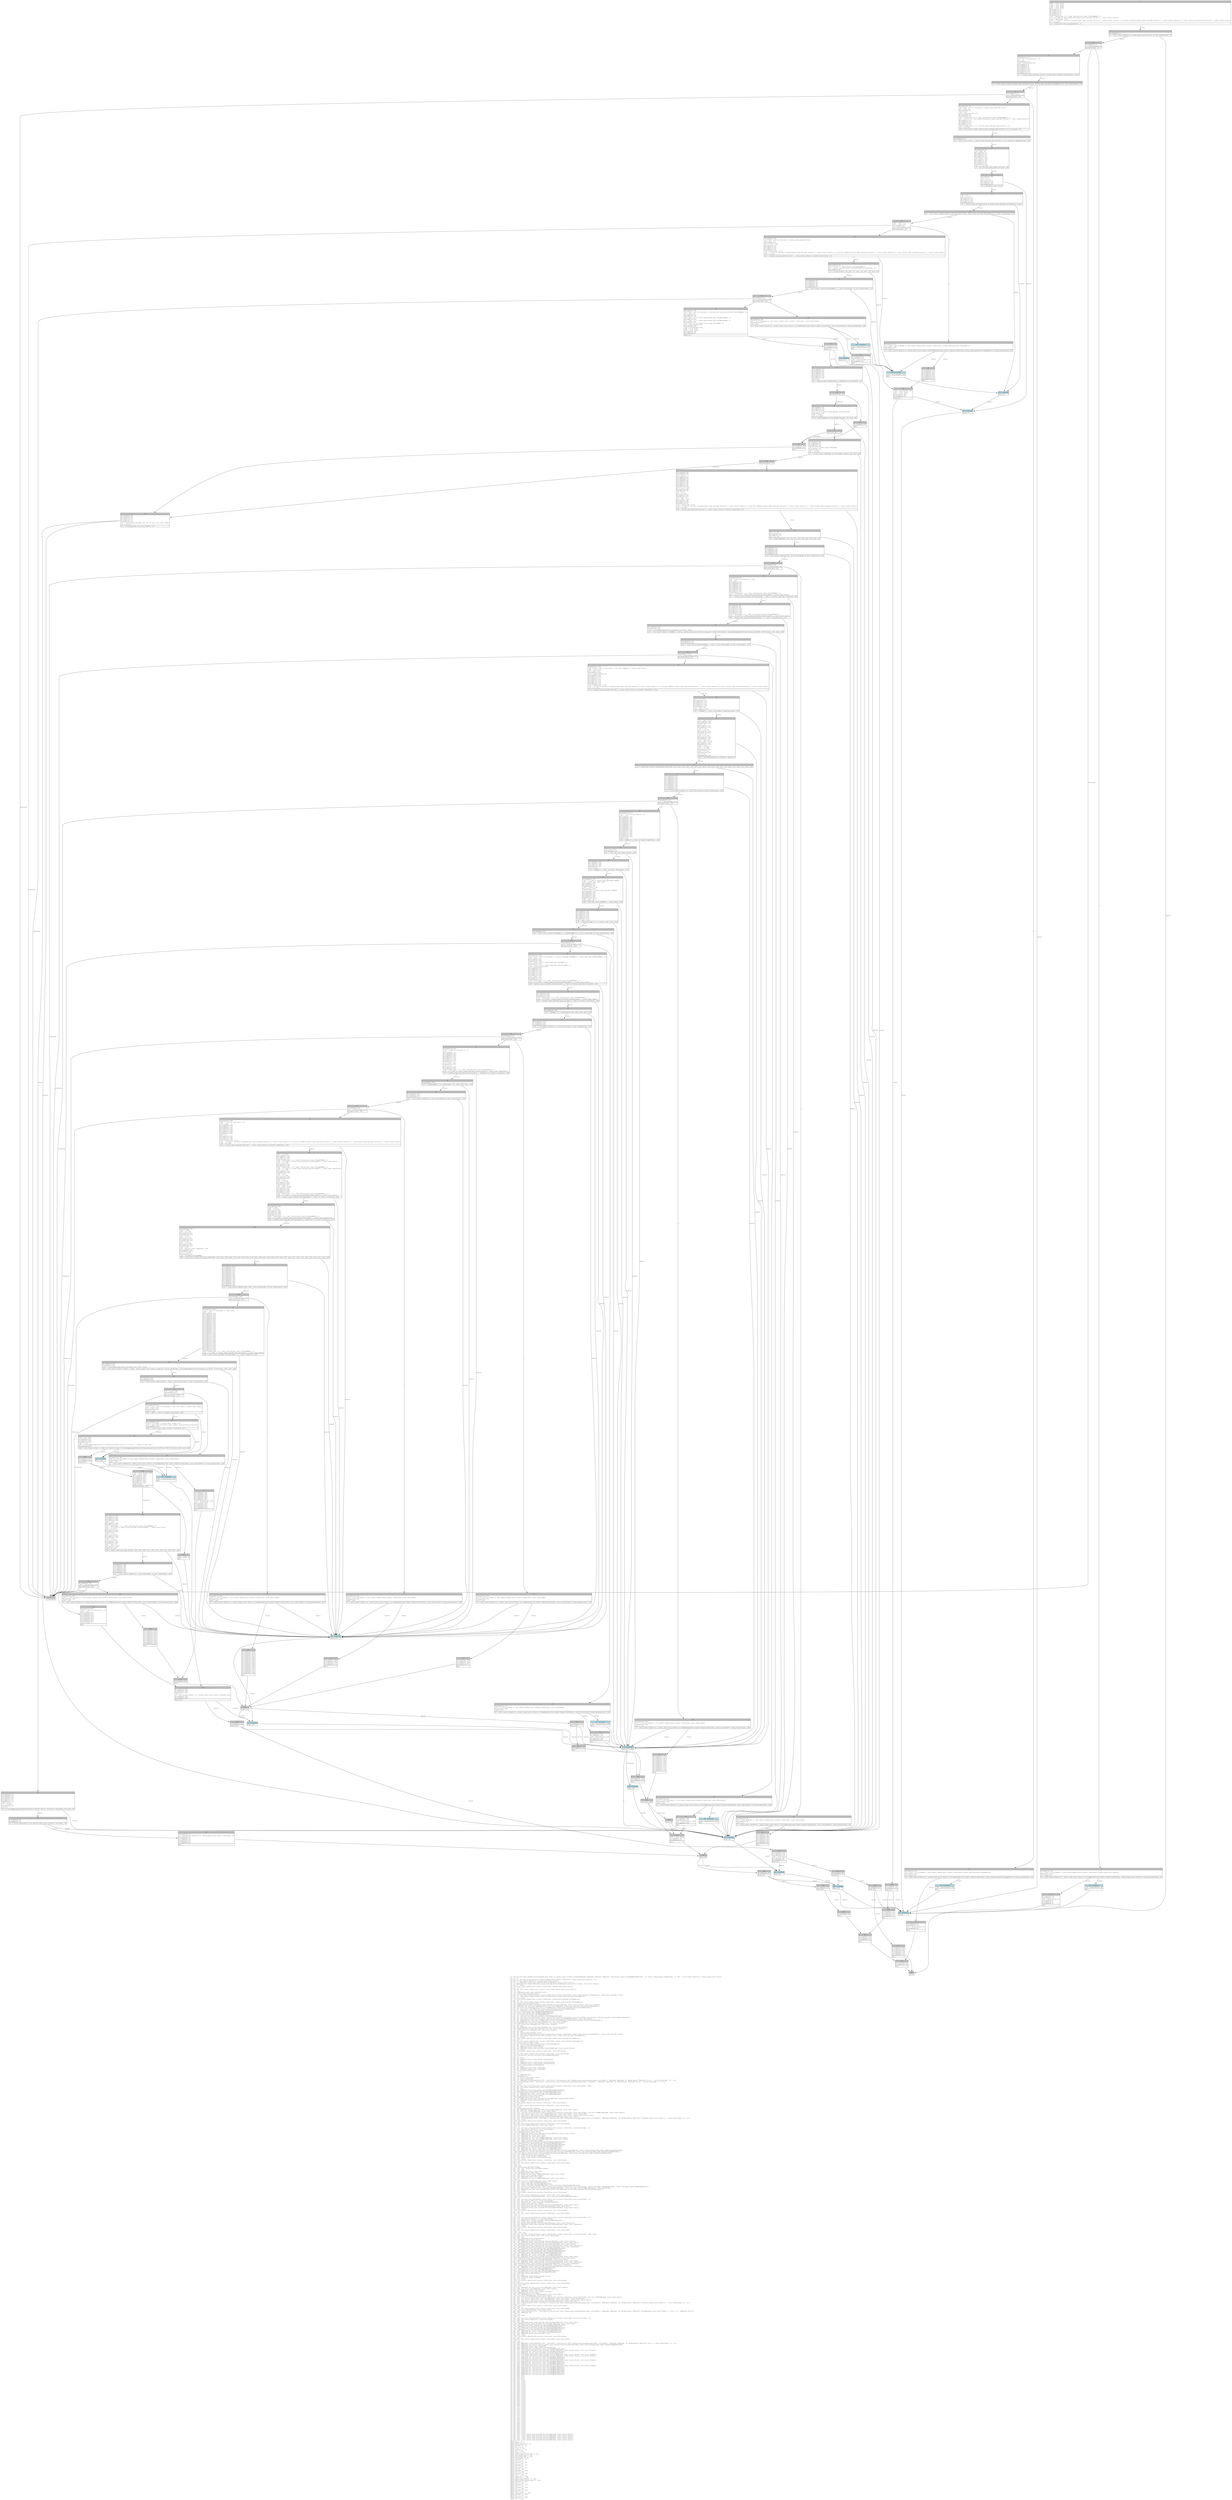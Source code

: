 digraph Mir_0_11754 {
    graph [fontname="Courier, monospace"];
    node [fontname="Courier, monospace"];
    edge [fontname="Courier, monospace"];
    label=<fn instructions::user::handle_place_and_make_perp_order(_1: anchor_lang::context::Context&lt;ReErased, ReErased, ReErased, ReErased, instructions::user::PlaceAndMake&lt;ReErased&gt;&gt;, _2: state::order_params::OrderParams, _3: u32) -&gt; std::result::Result&lt;(), anchor_lang::error::Error&gt;<br align="left"/>let _4: ();<br align="left"/>let mut _5: std::ops::ControlFlow&lt;std::result::Result&lt;std::convert::Infallible, anchor_lang::error::Error&gt;, ()&gt;;<br align="left"/>let mut _6: std::result::Result&lt;(), anchor_lang::error::Error&gt;;<br align="left"/>let mut _7: &amp;ReErased anchor_lang::prelude::Account&lt;ReErased, state::state::State&gt;;<br align="left"/>let _8: &amp;ReErased std::boxed::Box&lt;anchor_lang::prelude::Account&lt;ReErased, state::state::State&gt;, std::alloc::Global&gt;;<br align="left"/>let mut _9: isize;<br align="left"/>let _10: std::result::Result&lt;std::convert::Infallible, anchor_lang::error::Error&gt;;<br align="left"/>let mut _11: !;<br align="left"/>let mut _12: std::result::Result&lt;std::convert::Infallible, anchor_lang::error::Error&gt;;<br align="left"/>let _13: ();<br align="left"/>let _14: &amp;ReErased anchor_lang::prelude::Clock;<br align="left"/>let _15: anchor_lang::prelude::Clock;<br align="left"/>let mut _16: std::ops::ControlFlow&lt;std::result::Result&lt;std::convert::Infallible, anchor_lang::prelude::ProgramError&gt;, anchor_lang::prelude::Clock&gt;;<br align="left"/>let mut _17: std::result::Result&lt;anchor_lang::prelude::Clock, anchor_lang::prelude::ProgramError&gt;;<br align="left"/>let mut _18: isize;<br align="left"/>let _19: std::result::Result&lt;std::convert::Infallible, anchor_lang::prelude::ProgramError&gt;;<br align="left"/>let mut _20: !;<br align="left"/>let mut _21: std::result::Result&lt;std::convert::Infallible, anchor_lang::prelude::ProgramError&gt;;<br align="left"/>let _22: anchor_lang::prelude::Clock;<br align="left"/>let _23: &amp;ReErased std::boxed::Box&lt;anchor_lang::prelude::Account&lt;ReErased, state::state::State&gt;, std::alloc::Global&gt;;<br align="left"/>let _24: &amp;ReErased mut std::iter::Peekable&lt;std::slice::Iter&lt;ReErased, anchor_lang::prelude::AccountInfo&lt;ReErased&gt;&gt;&gt;;<br align="left"/>let mut _25: std::iter::Peekable&lt;std::slice::Iter&lt;ReErased, anchor_lang::prelude::AccountInfo&lt;ReErased&gt;&gt;&gt;;<br align="left"/>let mut _26: std::slice::Iter&lt;ReErased, anchor_lang::prelude::AccountInfo&lt;ReErased&gt;&gt;;<br align="left"/>let mut _27: &amp;ReErased [anchor_lang::prelude::AccountInfo&lt;ReErased&gt;];<br align="left"/>let _28: state::perp_market_map::PerpMarketMap&lt;ReErased&gt;;<br align="left"/>let _29: state::spot_market_map::SpotMarketMap&lt;ReErased&gt;;<br align="left"/>let mut _30: state::oracle_map::OracleMap&lt;ReErased&gt;;<br align="left"/>let mut _31: instructions::optional_accounts::AccountMaps&lt;ReErased&gt;;<br align="left"/>let mut _32: std::ops::ControlFlow&lt;std::result::Result&lt;std::convert::Infallible, error::ErrorCode&gt;, instructions::optional_accounts::AccountMaps&lt;ReErased&gt;&gt;;<br align="left"/>let mut _33: std::result::Result&lt;instructions::optional_accounts::AccountMaps&lt;ReErased&gt;, error::ErrorCode&gt;;<br align="left"/>let mut _34: &amp;ReErased mut std::iter::Peekable&lt;std::slice::Iter&lt;ReErased, anchor_lang::prelude::AccountInfo&lt;ReErased&gt;&gt;&gt;;<br align="left"/>let mut _35: &amp;ReErased std::collections::BTreeSet&lt;u16, std::alloc::Global&gt;;<br align="left"/>let _36: &amp;ReErased std::collections::BTreeSet&lt;u16, std::alloc::Global&gt;;<br align="left"/>let _37: std::collections::BTreeSet&lt;u16, std::alloc::Global&gt;;<br align="left"/>let mut _38: u16;<br align="left"/>let mut _39: &amp;ReErased std::collections::BTreeSet&lt;u16, std::alloc::Global&gt;;<br align="left"/>let _40: &amp;ReErased std::collections::BTreeSet&lt;u16, std::alloc::Global&gt;;<br align="left"/>let _41: std::collections::BTreeSet&lt;u16, std::alloc::Global&gt;;<br align="left"/>let mut _42: u64;<br align="left"/>let mut _43: anchor_lang::prelude::Clock;<br align="left"/>let mut _44: std::ops::ControlFlow&lt;std::result::Result&lt;std::convert::Infallible, anchor_lang::prelude::ProgramError&gt;, anchor_lang::prelude::Clock&gt;;<br align="left"/>let mut _45: std::result::Result&lt;anchor_lang::prelude::Clock, anchor_lang::prelude::ProgramError&gt;;<br align="left"/>let mut _46: isize;<br align="left"/>let _47: std::result::Result&lt;std::convert::Infallible, anchor_lang::prelude::ProgramError&gt;;<br align="left"/>let mut _48: !;<br align="left"/>let mut _49: std::result::Result&lt;std::convert::Infallible, anchor_lang::prelude::ProgramError&gt;;<br align="left"/>let _50: anchor_lang::prelude::Clock;<br align="left"/>let mut _51: std::option::Option&lt;state::state::OracleGuardRails&gt;;<br align="left"/>let mut _52: state::state::OracleGuardRails;<br align="left"/>let mut _53: &amp;ReErased state::state::State;<br align="left"/>let mut _54: &amp;ReErased anchor_lang::prelude::Account&lt;ReErased, state::state::State&gt;;<br align="left"/>let mut _55: isize;<br align="left"/>let _56: std::result::Result&lt;std::convert::Infallible, error::ErrorCode&gt;;<br align="left"/>let mut _57: !;<br align="left"/>let mut _58: std::result::Result&lt;std::convert::Infallible, error::ErrorCode&gt;;<br align="left"/>let _59: instructions::optional_accounts::AccountMaps&lt;ReErased&gt;;<br align="left"/>let _60: ();<br align="left"/>let mut _61: bool;<br align="left"/>let mut _62: &amp;ReErased state::order_params::OrderParams;<br align="left"/>let mut _63: bool;<br align="left"/>let mut _64: &amp;ReErased state::order_params::PostOnlyParam;<br align="left"/>let mut _65: &amp;ReErased state::order_params::PostOnlyParam;<br align="left"/>let _66: state::order_params::PostOnlyParam;<br align="left"/>let mut _67: bool;<br align="left"/>let mut _68: &amp;ReErased state::user::OrderType;<br align="left"/>let mut _69: &amp;ReErased state::user::OrderType;<br align="left"/>let _70: state::user::OrderType;<br align="left"/>let mut _71: !;<br align="left"/>let _72: ();<br align="left"/>let mut _73: &amp;ReErased str;<br align="left"/>let _74: &amp;ReErased str;<br align="left"/>let mut _75: anchor_lang::error::Error;<br align="left"/>let mut _76: error::ErrorCode;<br align="left"/>let mut _77: &amp;ReErased Closure(DefId(0:11758 ~ drift[d311]::instructions::user::handle_place_and_make_perp_order::{closure#1}), [ReErased, ReErased, i8, Binder(extern &quot;RustCall&quot; fn(()) -&gt; error::ErrorCode, []), ()]);<br align="left"/>let _78: Closure(DefId(0:11758 ~ drift[d311]::instructions::user::handle_place_and_make_perp_order::{closure#1}), [ReErased, ReErased, i8, Binder(extern &quot;RustCall&quot; fn(()) -&gt; error::ErrorCode, []), ()]);<br align="left"/>let mut _79: ();<br align="left"/>let _80: i128;<br align="left"/>let mut _81: std::ops::ControlFlow&lt;std::result::Result&lt;std::convert::Infallible, error::ErrorCode&gt;, i128&gt;;<br align="left"/>let mut _82: std::result::Result&lt;i128, error::ErrorCode&gt;;<br align="left"/>let mut _83: u16;<br align="left"/>let mut _84: &amp;ReErased state::perp_market_map::PerpMarketMap&lt;ReErased&gt;;<br align="left"/>let _85: &amp;ReErased state::perp_market_map::PerpMarketMap&lt;ReErased&gt;;<br align="left"/>let mut _86: &amp;ReErased mut state::oracle_map::OracleMap&lt;ReErased&gt;;<br align="left"/>let mut _87: &amp;ReErased mut state::oracle_map::OracleMap&lt;ReErased&gt;;<br align="left"/>let mut _88: &amp;ReErased state::state::State;<br align="left"/>let _89: &amp;ReErased state::state::State;<br align="left"/>let mut _90: &amp;ReErased anchor_lang::prelude::Account&lt;ReErased, state::state::State&gt;;<br align="left"/>let mut _91: &amp;ReErased anchor_lang::prelude::Clock;<br align="left"/>let mut _92: isize;<br align="left"/>let _93: std::result::Result&lt;std::convert::Infallible, error::ErrorCode&gt;;<br align="left"/>let mut _94: !;<br align="left"/>let mut _95: std::result::Result&lt;std::convert::Infallible, error::ErrorCode&gt;;<br align="left"/>let _96: i128;<br align="left"/>let _97: anchor_lang::prelude::Pubkey;<br align="left"/>let mut _98: &amp;ReErased anchor_lang::prelude::AccountLoader&lt;ReErased, state::user::User&gt;;<br align="left"/>let mut _99: std::cell::RefMut&lt;ReErased, state::user::User&gt;;<br align="left"/>let mut _100: std::ops::ControlFlow&lt;std::result::Result&lt;std::convert::Infallible, error::ErrorCode&gt;, std::cell::RefMut&lt;ReErased, state::user::User&gt;&gt;;<br align="left"/>let mut _101: std::result::Result&lt;std::cell::RefMut&lt;ReErased, state::user::User&gt;, error::ErrorCode&gt;;<br align="left"/>let mut _102: std::result::Result&lt;std::cell::RefMut&lt;ReErased, state::user::User&gt;, anchor_lang::error::Error&gt;;<br align="left"/>let mut _103: &amp;ReErased anchor_lang::prelude::AccountLoader&lt;ReErased, state::user::User&gt;;<br align="left"/>let mut _104: Closure(DefId(0:11759 ~ drift[d311]::instructions::user::handle_place_and_make_perp_order::{closure#2}), [ReErased, ReErased, i32, Binder(extern &quot;RustCall&quot; fn((anchor_lang::error::Error,)) -&gt; error::ErrorCode, []), ()]);<br align="left"/>let mut _105: isize;<br align="left"/>let _106: std::result::Result&lt;std::convert::Infallible, error::ErrorCode&gt;;<br align="left"/>let mut _107: !;<br align="left"/>let mut _108: std::result::Result&lt;std::convert::Infallible, error::ErrorCode&gt;;<br align="left"/>let _109: std::cell::RefMut&lt;ReErased, state::user::User&gt;;<br align="left"/>let _110: ();<br align="left"/>let mut _111: std::ops::ControlFlow&lt;std::result::Result&lt;std::convert::Infallible, error::ErrorCode&gt;, ()&gt;;<br align="left"/>let mut _112: std::result::Result&lt;(), error::ErrorCode&gt;;<br align="left"/>let mut _113: &amp;ReErased state::state::State;<br align="left"/>let _114: &amp;ReErased state::state::State;<br align="left"/>let mut _115: &amp;ReErased anchor_lang::prelude::Account&lt;ReErased, state::state::State&gt;;<br align="left"/>let mut _116: &amp;ReErased mut state::user::User;<br align="left"/>let mut _117: &amp;ReErased mut state::user::User;<br align="left"/>let mut _118: &amp;ReErased mut std::cell::RefMut&lt;ReErased, state::user::User&gt;;<br align="left"/>let mut _119: &amp;ReErased mut std::cell::RefMut&lt;ReErased, state::user::User&gt;;<br align="left"/>let mut _120: anchor_lang::prelude::Pubkey;<br align="left"/>let mut _121: &amp;ReErased state::perp_market_map::PerpMarketMap&lt;ReErased&gt;;<br align="left"/>let _122: &amp;ReErased state::perp_market_map::PerpMarketMap&lt;ReErased&gt;;<br align="left"/>let mut _123: &amp;ReErased state::spot_market_map::SpotMarketMap&lt;ReErased&gt;;<br align="left"/>let _124: &amp;ReErased state::spot_market_map::SpotMarketMap&lt;ReErased&gt;;<br align="left"/>let mut _125: &amp;ReErased mut state::oracle_map::OracleMap&lt;ReErased&gt;;<br align="left"/>let mut _126: &amp;ReErased mut state::oracle_map::OracleMap&lt;ReErased&gt;;<br align="left"/>let mut _127: &amp;ReErased std::option::Option&lt;anchor_lang::prelude::AccountLoader&lt;ReErased, state::high_leverage_mode_config::HighLeverageModeConfig&gt;&gt;;<br align="left"/>let _128: &amp;ReErased std::option::Option&lt;anchor_lang::prelude::AccountLoader&lt;ReErased, state::high_leverage_mode_config::HighLeverageModeConfig&gt;&gt;;<br align="left"/>let _129: std::option::Option&lt;anchor_lang::prelude::AccountLoader&lt;ReErased, state::high_leverage_mode_config::HighLeverageModeConfig&gt;&gt;;<br align="left"/>let mut _130: &amp;ReErased anchor_lang::prelude::Clock;<br align="left"/>let mut _131: state::order_params::OrderParams;<br align="left"/>let mut _132: state::order_params::PlaceOrderOptions;<br align="left"/>let mut _133: isize;<br align="left"/>let _134: std::result::Result&lt;std::convert::Infallible, error::ErrorCode&gt;;<br align="left"/>let mut _135: !;<br align="left"/>let mut _136: std::result::Result&lt;std::convert::Infallible, error::ErrorCode&gt;;<br align="left"/>let _137: ();<br align="left"/>let _138: u32;<br align="left"/>let _139: anchor_lang::prelude::Pubkey;<br align="left"/>let mut _140: (u32, anchor_lang::prelude::Pubkey);<br align="left"/>let mut _141: u32;<br align="left"/>let mut _142: &amp;ReErased state::user::User;<br align="left"/>let _143: &amp;ReErased state::user::User;<br align="left"/>let mut _144: &amp;ReErased std::cell::RefMut&lt;ReErased, state::user::User&gt;;<br align="left"/>let mut _145: anchor_lang::prelude::Pubkey;<br align="left"/>let mut _146: &amp;ReErased state::user::User;<br align="left"/>let mut _147: &amp;ReErased std::cell::RefMut&lt;ReErased, state::user::User&gt;;<br align="left"/>let _148: ();<br align="left"/>let mut _149: std::cell::RefMut&lt;ReErased, state::user::User&gt;;<br align="left"/>let mut _150: state::user_map::UserMap&lt;ReErased&gt;;<br align="left"/>let mut _151: state::user_map::UserStatsMap&lt;ReErased&gt;;<br align="left"/>let mut _152: (state::user_map::UserMap&lt;ReErased&gt;, state::user_map::UserStatsMap&lt;ReErased&gt;);<br align="left"/>let mut _153: std::ops::ControlFlow&lt;std::result::Result&lt;std::convert::Infallible, error::ErrorCode&gt;, (state::user_map::UserMap&lt;ReErased&gt;, state::user_map::UserStatsMap&lt;ReErased&gt;)&gt;;<br align="left"/>let mut _154: std::result::Result&lt;(state::user_map::UserMap&lt;ReErased&gt;, state::user_map::UserStatsMap&lt;ReErased&gt;), error::ErrorCode&gt;;<br align="left"/>let mut _155: &amp;ReErased mut std::iter::Peekable&lt;std::slice::Iter&lt;ReErased, anchor_lang::prelude::AccountInfo&lt;ReErased&gt;&gt;&gt;;<br align="left"/>let mut _156: isize;<br align="left"/>let _157: std::result::Result&lt;std::convert::Infallible, error::ErrorCode&gt;;<br align="left"/>let mut _158: !;<br align="left"/>let mut _159: std::result::Result&lt;std::convert::Infallible, error::ErrorCode&gt;;<br align="left"/>let _160: (state::user_map::UserMap&lt;ReErased&gt;, state::user_map::UserStatsMap&lt;ReErased&gt;);<br align="left"/>let _161: ();<br align="left"/>let mut _162: std::ops::ControlFlow&lt;std::result::Result&lt;std::convert::Infallible, error::ErrorCode&gt;, ()&gt;;<br align="left"/>let mut _163: std::result::Result&lt;(), error::ErrorCode&gt;;<br align="left"/>let mut _164: &amp;ReErased mut state::user_map::UserMap&lt;ReErased&gt;;<br align="left"/>let mut _165: anchor_lang::prelude::Pubkey;<br align="left"/>let mut _166: &amp;ReErased anchor_lang::prelude::AccountLoader&lt;ReErased, state::user::User&gt;;<br align="left"/>let mut _167: anchor_lang::prelude::AccountLoader&lt;ReErased, state::user::User&gt;;<br align="left"/>let mut _168: &amp;ReErased anchor_lang::prelude::AccountLoader&lt;ReErased, state::user::User&gt;;<br align="left"/>let mut _169: isize;<br align="left"/>let _170: std::result::Result&lt;std::convert::Infallible, error::ErrorCode&gt;;<br align="left"/>let mut _171: !;<br align="left"/>let mut _172: std::result::Result&lt;std::convert::Infallible, error::ErrorCode&gt;;<br align="left"/>let _173: ();<br align="left"/>let _174: ();<br align="left"/>let mut _175: std::ops::ControlFlow&lt;std::result::Result&lt;std::convert::Infallible, error::ErrorCode&gt;, ()&gt;;<br align="left"/>let mut _176: std::result::Result&lt;(), error::ErrorCode&gt;;<br align="left"/>let mut _177: &amp;ReErased mut state::user_map::UserStatsMap&lt;ReErased&gt;;<br align="left"/>let mut _178: anchor_lang::prelude::Pubkey;<br align="left"/>let mut _179: anchor_lang::prelude::AccountLoader&lt;ReErased, state::user::UserStats&gt;;<br align="left"/>let mut _180: &amp;ReErased anchor_lang::prelude::AccountLoader&lt;ReErased, state::user::UserStats&gt;;<br align="left"/>let mut _181: isize;<br align="left"/>let _182: std::result::Result&lt;std::convert::Infallible, error::ErrorCode&gt;;<br align="left"/>let mut _183: !;<br align="left"/>let mut _184: std::result::Result&lt;std::convert::Infallible, error::ErrorCode&gt;;<br align="left"/>let _185: ();<br align="left"/>let _186: (u64, u64);<br align="left"/>let mut _187: std::ops::ControlFlow&lt;std::result::Result&lt;std::convert::Infallible, error::ErrorCode&gt;, (u64, u64)&gt;;<br align="left"/>let mut _188: std::result::Result&lt;(u64, u64), error::ErrorCode&gt;;<br align="left"/>let mut _189: u32;<br align="left"/>let mut _190: &amp;ReErased state::state::State;<br align="left"/>let _191: &amp;ReErased state::state::State;<br align="left"/>let mut _192: &amp;ReErased anchor_lang::prelude::Account&lt;ReErased, state::state::State&gt;;<br align="left"/>let mut _193: &amp;ReErased anchor_lang::prelude::AccountLoader&lt;ReErased, state::user::User&gt;;<br align="left"/>let _194: &amp;ReErased anchor_lang::prelude::AccountLoader&lt;ReErased, state::user::User&gt;;<br align="left"/>let mut _195: &amp;ReErased anchor_lang::prelude::AccountLoader&lt;ReErased, state::user::UserStats&gt;;<br align="left"/>let _196: &amp;ReErased anchor_lang::prelude::AccountLoader&lt;ReErased, state::user::UserStats&gt;;<br align="left"/>let mut _197: &amp;ReErased state::spot_market_map::SpotMarketMap&lt;ReErased&gt;;<br align="left"/>let _198: &amp;ReErased state::spot_market_map::SpotMarketMap&lt;ReErased&gt;;<br align="left"/>let mut _199: &amp;ReErased state::perp_market_map::PerpMarketMap&lt;ReErased&gt;;<br align="left"/>let _200: &amp;ReErased state::perp_market_map::PerpMarketMap&lt;ReErased&gt;;<br align="left"/>let mut _201: &amp;ReErased mut state::oracle_map::OracleMap&lt;ReErased&gt;;<br align="left"/>let mut _202: &amp;ReErased mut state::oracle_map::OracleMap&lt;ReErased&gt;;<br align="left"/>let mut _203: &amp;ReErased anchor_lang::prelude::AccountLoader&lt;ReErased, state::user::User&gt;;<br align="left"/>let _204: &amp;ReErased anchor_lang::prelude::AccountLoader&lt;ReErased, state::user::User&gt;;<br align="left"/>let _205: anchor_lang::prelude::AccountLoader&lt;ReErased, state::user::User&gt;;<br align="left"/>let mut _206: &amp;ReErased anchor_lang::prelude::AccountLoader&lt;ReErased, state::user::User&gt;;<br align="left"/>let mut _207: &amp;ReErased anchor_lang::prelude::AccountLoader&lt;ReErased, state::user::UserStats&gt;;<br align="left"/>let _208: &amp;ReErased anchor_lang::prelude::AccountLoader&lt;ReErased, state::user::UserStats&gt;;<br align="left"/>let _209: anchor_lang::prelude::AccountLoader&lt;ReErased, state::user::UserStats&gt;;<br align="left"/>let mut _210: &amp;ReErased anchor_lang::prelude::AccountLoader&lt;ReErased, state::user::UserStats&gt;;<br align="left"/>let mut _211: &amp;ReErased state::user_map::UserMap&lt;ReErased&gt;;<br align="left"/>let _212: &amp;ReErased state::user_map::UserMap&lt;ReErased&gt;;<br align="left"/>let mut _213: &amp;ReErased state::user_map::UserStatsMap&lt;ReErased&gt;;<br align="left"/>let _214: &amp;ReErased state::user_map::UserStatsMap&lt;ReErased&gt;;<br align="left"/>let mut _215: std::option::Option&lt;u32&gt;;<br align="left"/>let mut _216: u32;<br align="left"/>let mut _217: &amp;ReErased anchor_lang::prelude::Clock;<br align="left"/>let mut _218: state::fill_mode::FillMode;<br align="left"/>let mut _219: isize;<br align="left"/>let _220: std::result::Result&lt;std::convert::Infallible, error::ErrorCode&gt;;<br align="left"/>let mut _221: !;<br align="left"/>let mut _222: std::result::Result&lt;std::convert::Infallible, error::ErrorCode&gt;;<br align="left"/>let _223: (u64, u64);<br align="left"/>let _224: bool;<br align="left"/>let mut _225: &amp;ReErased mut std::slice::Iter&lt;ReErased, state::user::Order&gt;;<br align="left"/>let mut _226: std::slice::Iter&lt;ReErased, state::user::Order&gt;;<br align="left"/>let mut _227: &amp;ReErased [state::user::Order];<br align="left"/>let mut _228: &amp;ReErased [state::user::Order; 32_usize];<br align="left"/>let _229: &amp;ReErased state::user::User;<br align="left"/>let mut _230: &amp;ReErased std::cell::Ref&lt;ReErased, state::user::User&gt;;<br align="left"/>let _231: std::cell::Ref&lt;ReErased, state::user::User&gt;;<br align="left"/>let mut _232: std::ops::ControlFlow&lt;std::result::Result&lt;std::convert::Infallible, error::ErrorCode&gt;, std::cell::Ref&lt;ReErased, state::user::User&gt;&gt;;<br align="left"/>let mut _233: std::result::Result&lt;std::cell::Ref&lt;ReErased, state::user::User&gt;, error::ErrorCode&gt;;<br align="left"/>let mut _234: std::result::Result&lt;std::cell::Ref&lt;ReErased, state::user::User&gt;, anchor_lang::error::Error&gt;;<br align="left"/>let mut _235: &amp;ReErased anchor_lang::prelude::AccountLoader&lt;ReErased, state::user::User&gt;;<br align="left"/>let mut _236: Closure(DefId(0:11760 ~ drift[d311]::instructions::user::handle_place_and_make_perp_order::{closure#3}), [ReErased, ReErased, i32, Binder(extern &quot;RustCall&quot; fn((anchor_lang::error::Error,)) -&gt; error::ErrorCode, []), ()]);<br align="left"/>let mut _237: isize;<br align="left"/>let _238: std::result::Result&lt;std::convert::Infallible, error::ErrorCode&gt;;<br align="left"/>let mut _239: !;<br align="left"/>let mut _240: std::result::Result&lt;std::convert::Infallible, error::ErrorCode&gt;;<br align="left"/>let _241: std::cell::Ref&lt;ReErased, state::user::User&gt;;<br align="left"/>let mut _242: Closure(DefId(0:11757 ~ drift[d311]::instructions::user::handle_place_and_make_perp_order::{closure#0}), [ReErased, ReErased, i16, Binder(extern &quot;RustCall&quot; fn((&amp;ReErased state::user::Order,)) -&gt; bool, []), (&amp;ReErased u32,)]);<br align="left"/>let mut _243: &amp;ReErased u32;<br align="left"/>let _244: ();<br align="left"/>let mut _245: bool;<br align="left"/>let _246: ();<br align="left"/>let mut _247: std::ops::ControlFlow&lt;std::result::Result&lt;std::convert::Infallible, error::ErrorCode&gt;, ()&gt;;<br align="left"/>let mut _248: std::result::Result&lt;(), error::ErrorCode&gt;;<br align="left"/>let mut _249: u32;<br align="left"/>let mut _250: &amp;ReErased anchor_lang::prelude::AccountLoader&lt;ReErased, state::user::User&gt;;<br align="left"/>let _251: &amp;ReErased anchor_lang::prelude::AccountLoader&lt;ReErased, state::user::User&gt;;<br align="left"/>let mut _252: &amp;ReErased state::perp_market_map::PerpMarketMap&lt;ReErased&gt;;<br align="left"/>let _253: &amp;ReErased state::perp_market_map::PerpMarketMap&lt;ReErased&gt;;<br align="left"/>let mut _254: &amp;ReErased state::spot_market_map::SpotMarketMap&lt;ReErased&gt;;<br align="left"/>let _255: &amp;ReErased state::spot_market_map::SpotMarketMap&lt;ReErased&gt;;<br align="left"/>let mut _256: &amp;ReErased mut state::oracle_map::OracleMap&lt;ReErased&gt;;<br align="left"/>let mut _257: &amp;ReErased mut state::oracle_map::OracleMap&lt;ReErased&gt;;<br align="left"/>let mut _258: &amp;ReErased anchor_lang::prelude::Clock;<br align="left"/>let mut _259: isize;<br align="left"/>let _260: std::result::Result&lt;std::convert::Infallible, error::ErrorCode&gt;;<br align="left"/>let mut _261: !;<br align="left"/>let mut _262: std::result::Result&lt;std::convert::Infallible, error::ErrorCode&gt;;<br align="left"/>let _263: ();<br align="left"/>let mut _264: ();<br align="left"/>let mut _265: &amp;ReErased Closure(DefId(0:11758 ~ drift[d311]::instructions::user::handle_place_and_make_perp_order::{closure#1}), [ReErased, ReErased, i8, Binder(extern &quot;RustCall&quot; fn(()) -&gt; error::ErrorCode, []), ()]);<br align="left"/>let mut _266: &amp;ReErased std::option::Option&lt;anchor_lang::prelude::AccountLoader&lt;ReErased, state::high_leverage_mode_config::HighLeverageModeConfig&gt;&gt;;<br align="left"/>let mut _267: &amp;ReErased state::user::OrderType;<br align="left"/>let mut _268: &amp;ReErased state::order_params::PostOnlyParam;<br align="left"/>let mut _269: &amp;ReErased mut instructions::user::PlaceAndMake&lt;ReErased&gt;;<br align="left"/>let mut _270: std::boxed::Box&lt;anchor_lang::prelude::Account&lt;ReErased, state::state::State&gt;, std::alloc::Global&gt;;<br align="left"/>let mut _271: &amp;ReErased mut instructions::user::PlaceAndMake&lt;ReErased&gt;;<br align="left"/>let mut _272: &amp;ReErased [anchor_lang::prelude::AccountInfo&lt;ReErased&gt;];<br align="left"/>let mut _273: std::boxed::Box&lt;anchor_lang::prelude::Account&lt;ReErased, state::state::State&gt;, std::alloc::Global&gt;;<br align="left"/>let mut _274: std::boxed::Box&lt;anchor_lang::prelude::Account&lt;ReErased, state::state::State&gt;, std::alloc::Global&gt;;<br align="left"/>let mut _275: &amp;ReErased mut instructions::user::PlaceAndMake&lt;ReErased&gt;;<br align="left"/>let mut _276: &amp;ReErased mut instructions::user::PlaceAndMake&lt;ReErased&gt;;<br align="left"/>let mut _277: std::boxed::Box&lt;anchor_lang::prelude::Account&lt;ReErased, state::state::State&gt;, std::alloc::Global&gt;;<br align="left"/>let mut _278: &amp;ReErased mut instructions::user::PlaceAndMake&lt;ReErased&gt;;<br align="left"/>let mut _279: &amp;ReErased mut instructions::user::PlaceAndMake&lt;ReErased&gt;;<br align="left"/>let mut _280: &amp;ReErased mut instructions::user::PlaceAndMake&lt;ReErased&gt;;<br align="left"/>let mut _281: std::boxed::Box&lt;anchor_lang::prelude::Account&lt;ReErased, state::state::State&gt;, std::alloc::Global&gt;;<br align="left"/>let mut _282: &amp;ReErased mut instructions::user::PlaceAndMake&lt;ReErased&gt;;<br align="left"/>let mut _283: &amp;ReErased mut instructions::user::PlaceAndMake&lt;ReErased&gt;;<br align="left"/>let mut _284: &amp;ReErased mut instructions::user::PlaceAndMake&lt;ReErased&gt;;<br align="left"/>let mut _285: &amp;ReErased mut instructions::user::PlaceAndMake&lt;ReErased&gt;;<br align="left"/>let mut _286: &amp;ReErased mut instructions::user::PlaceAndMake&lt;ReErased&gt;;<br align="left"/>let mut _287: &amp;ReErased mut instructions::user::PlaceAndMake&lt;ReErased&gt;;<br align="left"/>let mut _288: bool;<br align="left"/>let mut _289: bool;<br align="left"/>let mut _290: bool;<br align="left"/>let mut _291: bool;<br align="left"/>let mut _292: isize;<br align="left"/>let mut _293: isize;<br align="left"/>let mut _294: isize;<br align="left"/>let mut _295: isize;<br align="left"/>let mut _296: isize;<br align="left"/>let mut _297: isize;<br align="left"/>let mut _298: isize;<br align="left"/>let mut _299: isize;<br align="left"/>let mut _300: isize;<br align="left"/>let mut _301: isize;<br align="left"/>let mut _302: isize;<br align="left"/>let mut _303: isize;<br align="left"/>let mut _304: isize;<br align="left"/>let mut _305: isize;<br align="left"/>let mut _306: isize;<br align="left"/>let mut _307: isize;<br align="left"/>let mut _308: isize;<br align="left"/>let mut _309: isize;<br align="left"/>let mut _310: isize;<br align="left"/>let mut _311: isize;<br align="left"/>let mut _312: isize;<br align="left"/>let mut _313: isize;<br align="left"/>let mut _314: isize;<br align="left"/>let mut _315: isize;<br align="left"/>let mut _316: isize;<br align="left"/>let mut _317: isize;<br align="left"/>let mut _318: isize;<br align="left"/>let mut _319: isize;<br align="left"/>let mut _320: isize;<br align="left"/>let mut _321: isize;<br align="left"/>let mut _322: isize;<br align="left"/>let mut _323: isize;<br align="left"/>let mut _324: isize;<br align="left"/>let mut _325: isize;<br align="left"/>let mut _326: isize;<br align="left"/>let mut _327: isize;<br align="left"/>let mut _328: isize;<br align="left"/>let mut _329: isize;<br align="left"/>let mut _330: *const anchor_lang::prelude::Account&lt;ReErased, state::state::State&gt;;<br align="left"/>let mut _331: *const anchor_lang::prelude::Account&lt;ReErased, state::state::State&gt;;<br align="left"/>let mut _332: *const anchor_lang::prelude::Account&lt;ReErased, state::state::State&gt;;<br align="left"/>let mut _333: *const anchor_lang::prelude::Account&lt;ReErased, state::state::State&gt;;<br align="left"/>let mut _334: *const anchor_lang::prelude::Account&lt;ReErased, state::state::State&gt;;<br align="left"/>debug ctx =&gt; _1;<br align="left"/>debug params =&gt; _2;<br align="left"/>debug taker_order_id =&gt; _3;<br align="left"/>debug residual =&gt; _10;<br align="left"/>debug val =&gt; _13;<br align="left"/>debug clock =&gt; _14;<br align="left"/>debug residual =&gt; _19;<br align="left"/>debug val =&gt; _22;<br align="left"/>debug state =&gt; _23;<br align="left"/>debug remaining_accounts_iter =&gt; _24;<br align="left"/>debug perp_market_map =&gt; _28;<br align="left"/>debug spot_market_map =&gt; _29;<br align="left"/>debug oracle_map =&gt; _30;<br align="left"/>debug residual =&gt; _47;<br align="left"/>debug val =&gt; _50;<br align="left"/>debug residual =&gt; _56;<br align="left"/>debug val =&gt; _59;<br align="left"/>debug residual =&gt; _93;<br align="left"/>debug val =&gt; _96;<br align="left"/>debug user_key =&gt; _97;<br align="left"/>debug user =&gt; _99;<br align="left"/>debug residual =&gt; _106;<br align="left"/>debug val =&gt; _109;<br align="left"/>debug residual =&gt; _134;<br align="left"/>debug val =&gt; _137;<br align="left"/>debug order_id =&gt; _138;<br align="left"/>debug authority =&gt; _139;<br align="left"/>debug makers_and_referrer =&gt; _150;<br align="left"/>debug makers_and_referrer_stats =&gt; _151;<br align="left"/>debug residual =&gt; _157;<br align="left"/>debug val =&gt; _160;<br align="left"/>debug residual =&gt; _170;<br align="left"/>debug val =&gt; _173;<br align="left"/>debug residual =&gt; _182;<br align="left"/>debug val =&gt; _185;<br align="left"/>debug residual =&gt; _220;<br align="left"/>debug val =&gt; _223;<br align="left"/>debug order_exists =&gt; _224;<br align="left"/>debug residual =&gt; _238;<br align="left"/>debug val =&gt; _241;<br align="left"/>debug residual =&gt; _260;<br align="left"/>debug val =&gt; _263;<br align="left"/>>;
    bb0__0_11754 [shape="none", label=<<table border="0" cellborder="1" cellspacing="0"><tr><td bgcolor="gray" align="center" colspan="1">0</td></tr><tr><td align="left" balign="left">_288 = const false<br/>_290 = const false<br/>_289 = const false<br/>_291 = const false<br/>StorageLive(_4)<br/>StorageLive(_5)<br/>StorageLive(_6)<br/>StorageLive(_7)<br/>StorageLive(_8)<br/>_269 = deref_copy (_1.1: &amp;mut instructions::user::PlaceAndMake&lt;'_&gt;)<br/>_8 = &amp;((*_269).0: std::boxed::Box&lt;anchor_lang::prelude::Account&lt;'_, state::state::State&gt;&gt;)<br/>_270 = deref_copy (*_8)<br/>_330 = (((_270.0: std::ptr::Unique&lt;anchor_lang::prelude::Account&lt;'_, state::state::State&gt;&gt;).0: std::ptr::NonNull&lt;anchor_lang::prelude::Account&lt;'_, state::state::State&gt;&gt;).0: *const anchor_lang::prelude::Account&lt;'_, state::state::State&gt;)<br/>_7 = &amp;(*_330)<br/></td></tr><tr><td align="left">_6 = constraints::fill_not_paused(move _7)</td></tr></table>>];
    bb1__0_11754 [shape="none", label=<<table border="0" cellborder="1" cellspacing="0"><tr><td bgcolor="gray" align="center" colspan="1">1</td></tr><tr><td align="left" balign="left">StorageDead(_7)<br/></td></tr><tr><td align="left">_5 = &lt;std::result::Result&lt;(), anchor_lang::error::Error&gt; as Try&gt;::branch(move _6)</td></tr></table>>];
    bb2__0_11754 [shape="none", label=<<table border="0" cellborder="1" cellspacing="0"><tr><td bgcolor="gray" align="center" colspan="1">2</td></tr><tr><td align="left" balign="left">StorageDead(_6)<br/>_9 = discriminant(_5)<br/></td></tr><tr><td align="left">switchInt(move _9)</td></tr></table>>];
    bb3__0_11754 [shape="none", label=<<table border="0" cellborder="1" cellspacing="0"><tr><td bgcolor="gray" align="center" colspan="1">3</td></tr><tr><td align="left" balign="left">StorageLive(_13)<br/>_13 = ((_5 as Continue).0: ())<br/>_4 = _13<br/>StorageDead(_13)<br/>_292 = discriminant(_5)<br/>StorageDead(_8)<br/>StorageDead(_5)<br/>StorageDead(_4)<br/>StorageLive(_14)<br/>StorageLive(_15)<br/>StorageLive(_16)<br/>StorageLive(_17)<br/></td></tr><tr><td align="left">_17 = &lt;anchor_lang::prelude::Clock as anchor_lang::prelude::SolanaSysvar&gt;::get()</td></tr></table>>];
    bb4__0_11754 [shape="none", label=<<table border="0" cellborder="1" cellspacing="0"><tr><td bgcolor="gray" align="center" colspan="1">4</td></tr><tr><td align="left">unreachable</td></tr></table>>];
    bb5__0_11754 [shape="none", label=<<table border="0" cellborder="1" cellspacing="0"><tr><td bgcolor="gray" align="center" colspan="1">5</td></tr><tr><td align="left" balign="left">StorageLive(_10)<br/>_10 = move ((_5 as Break).0: std::result::Result&lt;std::convert::Infallible, anchor_lang::error::Error&gt;)<br/>StorageLive(_12)<br/>_12 = move _10<br/></td></tr><tr><td align="left">_0 = &lt;std::result::Result&lt;(), anchor_lang::error::Error&gt; as FromResidual&lt;std::result::Result&lt;Infallible, anchor_lang::error::Error&gt;&gt;&gt;::from_residual(move _12)</td></tr></table>>];
    bb6__0_11754 [shape="none", label=<<table border="0" cellborder="1" cellspacing="0"><tr><td bgcolor="gray" align="center" colspan="1">6</td></tr><tr><td align="left" balign="left">StorageDead(_12)<br/>StorageDead(_10)<br/>_318 = discriminant(_5)<br/>StorageDead(_8)<br/>StorageDead(_5)<br/>StorageDead(_4)<br/></td></tr><tr><td align="left">goto</td></tr></table>>];
    bb7__0_11754 [shape="none", label=<<table border="0" cellborder="1" cellspacing="0"><tr><td bgcolor="gray" align="center" colspan="1">7</td></tr><tr><td align="left">_16 = &lt;std::result::Result&lt;anchor_lang::prelude::Clock, anchor_lang::prelude::ProgramError&gt; as Try&gt;::branch(move _17)</td></tr></table>>];
    bb8__0_11754 [shape="none", label=<<table border="0" cellborder="1" cellspacing="0"><tr><td bgcolor="gray" align="center" colspan="1">8</td></tr><tr><td align="left" balign="left">StorageDead(_17)<br/>_18 = discriminant(_16)<br/></td></tr><tr><td align="left">switchInt(move _18)</td></tr></table>>];
    bb9__0_11754 [shape="none", label=<<table border="0" cellborder="1" cellspacing="0"><tr><td bgcolor="gray" align="center" colspan="1">9</td></tr><tr><td align="left" balign="left">StorageLive(_22)<br/>_22 = move ((_16 as Continue).0: anchor_lang::prelude::Clock)<br/>_15 = move _22<br/>StorageDead(_22)<br/>_14 = &amp;_15<br/>_294 = discriminant(_16)<br/>StorageDead(_16)<br/>StorageLive(_23)<br/>_271 = deref_copy (_1.1: &amp;mut instructions::user::PlaceAndMake&lt;'_&gt;)<br/>_23 = &amp;((*_271).0: std::boxed::Box&lt;anchor_lang::prelude::Account&lt;'_, state::state::State&gt;&gt;)<br/>StorageLive(_24)<br/>StorageLive(_25)<br/>StorageLive(_26)<br/>StorageLive(_27)<br/>_272 = deref_copy (_1.2: &amp;[anchor_lang::prelude::AccountInfo&lt;'_&gt;])<br/>_27 = &amp;(*_272)<br/></td></tr><tr><td align="left">_26 = core::slice::&lt;impl [anchor_lang::prelude::AccountInfo&lt;'_&gt;]&gt;::iter(move _27)</td></tr></table>>];
    bb10__0_11754 [shape="none", label=<<table border="0" cellborder="1" cellspacing="0"><tr><td bgcolor="gray" align="center" colspan="1">10</td></tr><tr><td align="left" balign="left">StorageLive(_19)<br/>_19 = move ((_16 as Break).0: std::result::Result&lt;std::convert::Infallible, anchor_lang::prelude::ProgramError&gt;)<br/>StorageLive(_21)<br/>_21 = move _19<br/></td></tr><tr><td align="left">_0 = &lt;std::result::Result&lt;(), anchor_lang::error::Error&gt; as FromResidual&lt;std::result::Result&lt;Infallible, anchor_lang::prelude::ProgramError&gt;&gt;&gt;::from_residual(move _21)</td></tr></table>>];
    bb11__0_11754 [shape="none", label=<<table border="0" cellborder="1" cellspacing="0"><tr><td bgcolor="gray" align="center" colspan="1">11</td></tr><tr><td align="left" balign="left">StorageDead(_21)<br/>StorageDead(_19)<br/>_316 = discriminant(_16)<br/>StorageDead(_16)<br/></td></tr><tr><td align="left">goto</td></tr></table>>];
    bb12__0_11754 [shape="none", label=<<table border="0" cellborder="1" cellspacing="0"><tr><td bgcolor="gray" align="center" colspan="1">12</td></tr><tr><td align="left" balign="left">StorageDead(_27)<br/></td></tr><tr><td align="left">_25 = &lt;std::slice::Iter&lt;'_, anchor_lang::prelude::AccountInfo&lt;'_&gt;&gt; as Iterator&gt;::peekable(move _26)</td></tr></table>>];
    bb13__0_11754 [shape="none", label=<<table border="0" cellborder="1" cellspacing="0"><tr><td bgcolor="gray" align="center" colspan="1">13</td></tr><tr><td align="left" balign="left">StorageDead(_26)<br/>_24 = &amp;mut _25<br/>StorageLive(_31)<br/>StorageLive(_32)<br/>StorageLive(_33)<br/>StorageLive(_34)<br/>_34 = &amp;mut (*_24)<br/>StorageLive(_35)<br/>StorageLive(_36)<br/>StorageLive(_37)<br/>StorageLive(_38)<br/>_38 = (_2.6: u16)<br/></td></tr><tr><td align="left">_37 = get_writable_perp_market_set(move _38)</td></tr></table>>];
    bb14__0_11754 [shape="none", label=<<table border="0" cellborder="1" cellspacing="0"><tr><td bgcolor="gray" align="center" colspan="1">14</td></tr><tr><td align="left" balign="left">StorageDead(_38)<br/>_36 = &amp;_37<br/>_35 = &amp;(*_36)<br/>StorageLive(_39)<br/>StorageLive(_40)<br/>StorageLive(_41)<br/></td></tr><tr><td align="left">_41 = BTreeSet::&lt;u16&gt;::new()</td></tr></table>>];
    bb15__0_11754 [shape="none", label=<<table border="0" cellborder="1" cellspacing="0"><tr><td bgcolor="gray" align="center" colspan="1">15</td></tr><tr><td align="left" balign="left">_40 = &amp;_41<br/>_39 = &amp;(*_40)<br/>StorageLive(_42)<br/>StorageLive(_43)<br/>StorageLive(_44)<br/>StorageLive(_45)<br/></td></tr><tr><td align="left">_45 = &lt;anchor_lang::prelude::Clock as anchor_lang::prelude::SolanaSysvar&gt;::get()</td></tr></table>>];
    bb16__0_11754 [shape="none", label=<<table border="0" cellborder="1" cellspacing="0"><tr><td bgcolor="gray" align="center" colspan="1">16</td></tr><tr><td align="left">_44 = &lt;std::result::Result&lt;anchor_lang::prelude::Clock, anchor_lang::prelude::ProgramError&gt; as Try&gt;::branch(move _45)</td></tr></table>>];
    bb17__0_11754 [shape="none", label=<<table border="0" cellborder="1" cellspacing="0"><tr><td bgcolor="gray" align="center" colspan="1">17</td></tr><tr><td align="left" balign="left">_289 = const true<br/>_290 = const true<br/>StorageDead(_45)<br/>_46 = discriminant(_44)<br/></td></tr><tr><td align="left">switchInt(move _46)</td></tr></table>>];
    bb18__0_11754 [shape="none", label=<<table border="0" cellborder="1" cellspacing="0"><tr><td bgcolor="gray" align="center" colspan="1">18</td></tr><tr><td align="left" balign="left">StorageLive(_50)<br/>_50 = move ((_44 as Continue).0: anchor_lang::prelude::Clock)<br/>_43 = move _50<br/>StorageDead(_50)<br/>_42 = (_43.0: u64)<br/>StorageLive(_51)<br/>StorageLive(_52)<br/>StorageLive(_53)<br/>StorageLive(_54)<br/>_273 = deref_copy (*_23)<br/>_331 = (((_273.0: std::ptr::Unique&lt;anchor_lang::prelude::Account&lt;'_, state::state::State&gt;&gt;).0: std::ptr::NonNull&lt;anchor_lang::prelude::Account&lt;'_, state::state::State&gt;&gt;).0: *const anchor_lang::prelude::Account&lt;'_, state::state::State&gt;)<br/>_54 = &amp;(*_331)<br/></td></tr><tr><td align="left">_53 = &lt;anchor_lang::prelude::Account&lt;'_, state::state::State&gt; as Deref&gt;::deref(move _54)</td></tr></table>>];
    bb19__0_11754 [shape="none", label=<<table border="0" cellborder="1" cellspacing="0"><tr><td bgcolor="gray" align="center" colspan="1">19</td></tr><tr><td align="left" balign="left">StorageLive(_47)<br/>_47 = move ((_44 as Break).0: std::result::Result&lt;std::convert::Infallible, anchor_lang::prelude::ProgramError&gt;)<br/>StorageLive(_49)<br/>_49 = move _47<br/></td></tr><tr><td align="left">_0 = &lt;std::result::Result&lt;(), anchor_lang::error::Error&gt; as FromResidual&lt;std::result::Result&lt;Infallible, anchor_lang::prelude::ProgramError&gt;&gt;&gt;::from_residual(move _49)</td></tr></table>>];
    bb20__0_11754 [shape="none", label=<<table border="0" cellborder="1" cellspacing="0"><tr><td bgcolor="gray" align="center" colspan="1">20</td></tr><tr><td align="left" balign="left">StorageDead(_49)<br/>StorageDead(_47)<br/>StorageDead(_42)<br/>StorageDead(_39)<br/>StorageDead(_35)<br/>StorageDead(_34)<br/>StorageDead(_33)<br/></td></tr><tr><td align="left">goto</td></tr></table>>];
    bb21__0_11754 [shape="none", label=<<table border="0" cellborder="1" cellspacing="0"><tr><td bgcolor="gray" align="center" colspan="1">21</td></tr><tr><td align="left" balign="left">StorageDead(_54)<br/>_52 = ((*_53).7: state::state::OracleGuardRails)<br/>_51 = Option::&lt;state::state::OracleGuardRails&gt;::Some(move _52)<br/>StorageDead(_52)<br/></td></tr><tr><td align="left">_33 = load_maps(move _34, move _35, move _39, move _42, move _51)</td></tr></table>>];
    bb22__0_11754 [shape="none", label=<<table border="0" cellborder="1" cellspacing="0"><tr><td bgcolor="gray" align="center" colspan="1">22</td></tr><tr><td align="left" balign="left">StorageDead(_51)<br/>StorageDead(_42)<br/>StorageDead(_39)<br/>StorageDead(_35)<br/>StorageDead(_34)<br/></td></tr><tr><td align="left">_32 = &lt;std::result::Result&lt;AccountMaps&lt;'_&gt;, error::ErrorCode&gt; as Try&gt;::branch(move _33)</td></tr></table>>];
    bb23__0_11754 [shape="none", label=<<table border="0" cellborder="1" cellspacing="0"><tr><td bgcolor="gray" align="center" colspan="1">23</td></tr><tr><td align="left" balign="left">StorageDead(_33)<br/>_55 = discriminant(_32)<br/></td></tr><tr><td align="left">switchInt(move _55)</td></tr></table>>];
    bb24__0_11754 [shape="none", label=<<table border="0" cellborder="1" cellspacing="0"><tr><td bgcolor="gray" align="center" colspan="1">24</td></tr><tr><td align="left" balign="left">StorageLive(_59)<br/>_59 = move ((_32 as Continue).0: instructions::optional_accounts::AccountMaps&lt;'_&gt;)<br/>_31 = move _59<br/>StorageDead(_59)<br/>StorageLive(_28)<br/>_28 = move (_31.0: state::perp_market_map::PerpMarketMap&lt;'_&gt;)<br/>StorageLive(_29)<br/>_29 = move (_31.1: state::spot_market_map::SpotMarketMap&lt;'_&gt;)<br/>StorageLive(_30)<br/>_30 = move (_31.2: state::oracle_map::OracleMap&lt;'_&gt;)<br/>_298 = discriminant(_32)<br/>StorageDead(_53)<br/>_300 = discriminant(_44)<br/>_289 = const false<br/>_290 = const false<br/>StorageDead(_44)<br/>StorageDead(_43)<br/></td></tr><tr><td align="left">drop(_41)</td></tr></table>>];
    bb25__0_11754 [shape="none", label=<<table border="0" cellborder="1" cellspacing="0"><tr><td bgcolor="gray" align="center" colspan="1">25</td></tr><tr><td align="left" balign="left">StorageLive(_56)<br/>_56 = ((_32 as Break).0: std::result::Result&lt;std::convert::Infallible, error::ErrorCode&gt;)<br/>StorageLive(_58)<br/>_58 = _56<br/></td></tr><tr><td align="left">_0 = &lt;std::result::Result&lt;(), anchor_lang::error::Error&gt; as FromResidual&lt;std::result::Result&lt;Infallible, error::ErrorCode&gt;&gt;&gt;::from_residual(move _58)</td></tr></table>>];
    bb26__0_11754 [shape="none", label=<<table border="0" cellborder="1" cellspacing="0"><tr><td bgcolor="gray" align="center" colspan="1">26</td></tr><tr><td align="left" balign="left">StorageDead(_58)<br/>StorageDead(_56)<br/>_296 = discriminant(_32)<br/>StorageDead(_53)<br/></td></tr><tr><td align="left">goto</td></tr></table>>];
    bb27__0_11754 [shape="none", label=<<table border="0" cellborder="1" cellspacing="0"><tr><td bgcolor="gray" align="center" colspan="1">27</td></tr><tr><td align="left" balign="left">StorageDead(_41)<br/>StorageDead(_40)<br/></td></tr><tr><td align="left">drop(_37)</td></tr></table>>];
    bb28__0_11754 [shape="none", label=<<table border="0" cellborder="1" cellspacing="0"><tr><td bgcolor="gray" align="center" colspan="1">28</td></tr><tr><td align="left" balign="left">StorageDead(_37)<br/>StorageDead(_36)<br/>StorageDead(_32)<br/>StorageDead(_31)<br/>StorageLive(_60)<br/>StorageLive(_61)<br/>StorageLive(_62)<br/>_62 = &amp;_2<br/></td></tr><tr><td align="left">_61 = order_params::OrderParams::is_immediate_or_cancel(move _62)</td></tr></table>>];
    bb29__0_11754 [shape="none", label=<<table border="0" cellborder="1" cellspacing="0"><tr><td bgcolor="gray" align="center" colspan="1">29</td></tr><tr><td align="left">switchInt(move _61)</td></tr></table>>];
    bb30__0_11754 [shape="none", label=<<table border="0" cellborder="1" cellspacing="0"><tr><td bgcolor="gray" align="center" colspan="1">30</td></tr><tr><td align="left" balign="left">StorageDead(_62)<br/>StorageLive(_63)<br/>StorageLive(_64)<br/>_64 = &amp;(_2.8: state::order_params::PostOnlyParam)<br/>StorageLive(_65)<br/>_268 = const _<br/>_65 = &amp;(*_268)<br/></td></tr><tr><td align="left">_63 = &lt;PostOnlyParam as PartialEq&gt;::eq(move _64, move _65)</td></tr></table>>];
    bb31__0_11754 [shape="none", label=<<table border="0" cellborder="1" cellspacing="0"><tr><td bgcolor="gray" align="center" colspan="1">31</td></tr><tr><td align="left" balign="left">StorageDead(_62)<br/></td></tr><tr><td align="left">goto</td></tr></table>>];
    bb32__0_11754 [shape="none", label=<<table border="0" cellborder="1" cellspacing="0"><tr><td bgcolor="gray" align="center" colspan="1">32</td></tr><tr><td align="left">switchInt(move _63)</td></tr></table>>];
    bb33__0_11754 [shape="none", label=<<table border="0" cellborder="1" cellspacing="0"><tr><td bgcolor="gray" align="center" colspan="1">33</td></tr><tr><td align="left" balign="left">StorageDead(_65)<br/>StorageDead(_64)<br/></td></tr><tr><td align="left">goto</td></tr></table>>];
    bb34__0_11754 [shape="none", label=<<table border="0" cellborder="1" cellspacing="0"><tr><td bgcolor="gray" align="center" colspan="1">34</td></tr><tr><td align="left" balign="left">StorageDead(_65)<br/>StorageDead(_64)<br/>StorageLive(_67)<br/>StorageLive(_68)<br/>_68 = &amp;(_2.0: state::user::OrderType)<br/>StorageLive(_69)<br/>_267 = const _<br/>_69 = &amp;(*_267)<br/></td></tr><tr><td align="left">_67 = &lt;state::user::OrderType as PartialEq&gt;::ne(move _68, move _69)</td></tr></table>>];
    bb35__0_11754 [shape="none", label=<<table border="0" cellborder="1" cellspacing="0"><tr><td bgcolor="gray" align="center" colspan="1">35</td></tr><tr><td align="left">switchInt(move _67)</td></tr></table>>];
    bb36__0_11754 [shape="none", label=<<table border="0" cellborder="1" cellspacing="0"><tr><td bgcolor="gray" align="center" colspan="1">36</td></tr><tr><td align="left" balign="left">StorageDead(_69)<br/>StorageDead(_68)<br/>StorageLive(_72)<br/>StorageLive(_73)<br/>StorageLive(_74)<br/>_74 = const &quot;place_and_make must use IOC post only limit order&quot;<br/>_73 = &amp;(*_74)<br/></td></tr><tr><td align="left">_72 = solana_program::log::sol_log(move _73)</td></tr></table>>];
    bb37__0_11754 [shape="none", label=<<table border="0" cellborder="1" cellspacing="0"><tr><td bgcolor="gray" align="center" colspan="1">37</td></tr><tr><td align="left" balign="left">StorageDead(_73)<br/>StorageDead(_74)<br/>StorageDead(_72)<br/>StorageLive(_75)<br/>StorageLive(_76)<br/>StorageLive(_77)<br/>_265 = const _<br/>_77 = &amp;(*_265)<br/>StorageLive(_79)<br/>_79 = ()<br/></td></tr><tr><td align="left">_76 = &lt;{closure@programs/drift/src/error.rs:647:9: 647:11} as Fn&lt;()&gt;&gt;::call(move _77, move _79)</td></tr></table>>];
    bb38__0_11754 [shape="none", label=<<table border="0" cellborder="1" cellspacing="0"><tr><td bgcolor="gray" align="center" colspan="1">38</td></tr><tr><td align="left" balign="left">StorageDead(_79)<br/>StorageDead(_77)<br/></td></tr><tr><td align="left">_75 = &lt;error::ErrorCode as Into&lt;anchor_lang::error::Error&gt;&gt;::into(move _76)</td></tr></table>>];
    bb39__0_11754 [shape="none", label=<<table border="0" cellborder="1" cellspacing="0"><tr><td bgcolor="gray" align="center" colspan="1">39</td></tr><tr><td align="left" balign="left">StorageDead(_76)<br/>_0 = std::result::Result::&lt;(), anchor_lang::error::Error&gt;::Err(move _75)<br/>StorageDead(_75)<br/>StorageDead(_67)<br/>StorageDead(_63)<br/>StorageDead(_61)<br/>StorageDead(_60)<br/></td></tr><tr><td align="left">goto</td></tr></table>>];
    bb40__0_11754 [shape="none", label=<<table border="0" cellborder="1" cellspacing="0"><tr><td bgcolor="gray" align="center" colspan="1">40</td></tr><tr><td align="left" balign="left">StorageDead(_69)<br/>StorageDead(_68)<br/>_60 = const ()<br/>StorageDead(_67)<br/>StorageDead(_63)<br/>StorageDead(_61)<br/>StorageDead(_60)<br/>StorageLive(_80)<br/>StorageLive(_81)<br/>StorageLive(_82)<br/>StorageLive(_83)<br/>_83 = (_2.6: u16)<br/>StorageLive(_84)<br/>StorageLive(_85)<br/>_85 = &amp;_28<br/>_84 = &amp;(*_85)<br/>StorageLive(_86)<br/>StorageLive(_87)<br/>_87 = &amp;mut _30<br/>_86 = &amp;mut (*_87)<br/>StorageLive(_88)<br/>StorageLive(_89)<br/>StorageLive(_90)<br/>_274 = deref_copy (*_23)<br/>_332 = (((_274.0: std::ptr::Unique&lt;anchor_lang::prelude::Account&lt;'_, state::state::State&gt;&gt;).0: std::ptr::NonNull&lt;anchor_lang::prelude::Account&lt;'_, state::state::State&gt;&gt;).0: *const anchor_lang::prelude::Account&lt;'_, state::state::State&gt;)<br/>_90 = &amp;(*_332)<br/></td></tr><tr><td align="left">_89 = &lt;anchor_lang::prelude::Account&lt;'_, state::state::State&gt; as Deref&gt;::deref(move _90)</td></tr></table>>];
    bb41__0_11754 [shape="none", label=<<table border="0" cellborder="1" cellspacing="0"><tr><td bgcolor="gray" align="center" colspan="1">41</td></tr><tr><td align="left" balign="left">_88 = &amp;(*_89)<br/>StorageDead(_90)<br/>StorageLive(_91)<br/>_91 = &amp;(*_14)<br/></td></tr><tr><td align="left">_82 = update_amm(move _83, move _84, move _86, move _88, move _91)</td></tr></table>>];
    bb42__0_11754 [shape="none", label=<<table border="0" cellborder="1" cellspacing="0"><tr><td bgcolor="gray" align="center" colspan="1">42</td></tr><tr><td align="left" balign="left">StorageDead(_91)<br/>StorageDead(_88)<br/>StorageDead(_86)<br/>StorageDead(_84)<br/>StorageDead(_83)<br/></td></tr><tr><td align="left">_81 = &lt;std::result::Result&lt;i128, error::ErrorCode&gt; as Try&gt;::branch(move _82)</td></tr></table>>];
    bb43__0_11754 [shape="none", label=<<table border="0" cellborder="1" cellspacing="0"><tr><td bgcolor="gray" align="center" colspan="1">43</td></tr><tr><td align="left" balign="left">StorageDead(_82)<br/>_92 = discriminant(_81)<br/></td></tr><tr><td align="left">switchInt(move _92)</td></tr></table>>];
    bb44__0_11754 [shape="none", label=<<table border="0" cellborder="1" cellspacing="0"><tr><td bgcolor="gray" align="center" colspan="1">44</td></tr><tr><td align="left" balign="left">StorageLive(_96)<br/>_96 = ((_81 as Continue).0: i128)<br/>_80 = _96<br/>StorageDead(_96)<br/>StorageDead(_89)<br/>StorageDead(_87)<br/>StorageDead(_85)<br/>StorageDead(_81)<br/>StorageDead(_80)<br/>StorageLive(_97)<br/>StorageLive(_98)<br/>_275 = deref_copy (_1.1: &amp;mut instructions::user::PlaceAndMake&lt;'_&gt;)<br/>_98 = &amp;((*_275).1: anchor_lang::prelude::AccountLoader&lt;'_, state::user::User&gt;)<br/></td></tr><tr><td align="left">_97 = &lt;anchor_lang::prelude::AccountLoader&lt;'_, User&gt; as anchor_lang::Key&gt;::key(move _98)</td></tr></table>>];
    bb45__0_11754 [shape="none", label=<<table border="0" cellborder="1" cellspacing="0"><tr><td bgcolor="gray" align="center" colspan="1">45</td></tr><tr><td align="left" balign="left">StorageLive(_93)<br/>_93 = ((_81 as Break).0: std::result::Result&lt;std::convert::Infallible, error::ErrorCode&gt;)<br/>StorageLive(_95)<br/>_95 = _93<br/></td></tr><tr><td align="left">_0 = &lt;std::result::Result&lt;(), anchor_lang::error::Error&gt; as FromResidual&lt;std::result::Result&lt;Infallible, error::ErrorCode&gt;&gt;&gt;::from_residual(move _95)</td></tr></table>>];
    bb46__0_11754 [shape="none", label=<<table border="0" cellborder="1" cellspacing="0"><tr><td bgcolor="gray" align="center" colspan="1">46</td></tr><tr><td align="left" balign="left">StorageDead(_95)<br/>StorageDead(_93)<br/>StorageDead(_89)<br/>StorageDead(_87)<br/>StorageDead(_85)<br/>StorageDead(_81)<br/>StorageDead(_80)<br/></td></tr><tr><td align="left">goto</td></tr></table>>];
    bb47__0_11754 [shape="none", label=<<table border="0" cellborder="1" cellspacing="0"><tr><td bgcolor="gray" align="center" colspan="1">47</td></tr><tr><td align="left" balign="left">StorageDead(_98)<br/>StorageLive(_99)<br/>StorageLive(_100)<br/>StorageLive(_101)<br/>StorageLive(_102)<br/>StorageLive(_103)<br/>_276 = deref_copy (_1.1: &amp;mut instructions::user::PlaceAndMake&lt;'_&gt;)<br/>_103 = &amp;((*_276).1: anchor_lang::prelude::AccountLoader&lt;'_, state::user::User&gt;)<br/></td></tr><tr><td align="left">_102 = anchor_lang::prelude::AccountLoader::&lt;'_, User&gt;::load_mut(move _103)</td></tr></table>>];
    bb48__0_11754 [shape="none", label=<<table border="0" cellborder="1" cellspacing="0"><tr><td bgcolor="gray" align="center" colspan="1">48</td></tr><tr><td align="left" balign="left">StorageDead(_103)<br/>StorageLive(_104)<br/>_104 = {closure@programs/drift/src/macros.rs:58:44: 58:47}<br/></td></tr><tr><td align="left">_101 = std::result::Result::&lt;RefMut&lt;'_, User&gt;, anchor_lang::error::Error&gt;::map_err::&lt;error::ErrorCode, {closure@programs/drift/src/macros.rs:58:44: 58:47}&gt;(move _102, move _104)</td></tr></table>>];
    bb49__0_11754 [shape="none", label=<<table border="0" cellborder="1" cellspacing="0"><tr><td bgcolor="gray" align="center" colspan="1">49</td></tr><tr><td align="left" balign="left">StorageDead(_104)<br/>StorageDead(_102)<br/></td></tr><tr><td align="left">_100 = &lt;std::result::Result&lt;RefMut&lt;'_, User&gt;, error::ErrorCode&gt; as Try&gt;::branch(move _101)</td></tr></table>>];
    bb50__0_11754 [shape="none", label=<<table border="0" cellborder="1" cellspacing="0"><tr><td bgcolor="gray" align="center" colspan="1">50</td></tr><tr><td align="left" balign="left">StorageDead(_101)<br/>_105 = discriminant(_100)<br/></td></tr><tr><td align="left">switchInt(move _105)</td></tr></table>>];
    bb51__0_11754 [shape="none", label=<<table border="0" cellborder="1" cellspacing="0"><tr><td bgcolor="gray" align="center" colspan="1">51</td></tr><tr><td align="left" balign="left">StorageLive(_109)<br/>_109 = move ((_100 as Continue).0: std::cell::RefMut&lt;'_, state::user::User&gt;)<br/>_288 = const true<br/>_99 = move _109<br/>StorageDead(_109)<br/>_304 = discriminant(_100)<br/>StorageDead(_100)<br/>StorageLive(_110)<br/>StorageLive(_111)<br/>StorageLive(_112)<br/>StorageLive(_113)<br/>StorageLive(_114)<br/>StorageLive(_115)<br/>_277 = deref_copy (*_23)<br/>_333 = (((_277.0: std::ptr::Unique&lt;anchor_lang::prelude::Account&lt;'_, state::state::State&gt;&gt;).0: std::ptr::NonNull&lt;anchor_lang::prelude::Account&lt;'_, state::state::State&gt;&gt;).0: *const anchor_lang::prelude::Account&lt;'_, state::state::State&gt;)<br/>_115 = &amp;(*_333)<br/></td></tr><tr><td align="left">_114 = &lt;anchor_lang::prelude::Account&lt;'_, state::state::State&gt; as Deref&gt;::deref(move _115)</td></tr></table>>];
    bb52__0_11754 [shape="none", label=<<table border="0" cellborder="1" cellspacing="0"><tr><td bgcolor="gray" align="center" colspan="1">52</td></tr><tr><td align="left" balign="left">StorageLive(_106)<br/>_106 = ((_100 as Break).0: std::result::Result&lt;std::convert::Infallible, error::ErrorCode&gt;)<br/>StorageLive(_108)<br/>_108 = _106<br/></td></tr><tr><td align="left">_0 = &lt;std::result::Result&lt;(), anchor_lang::error::Error&gt; as FromResidual&lt;std::result::Result&lt;Infallible, error::ErrorCode&gt;&gt;&gt;::from_residual(move _108)</td></tr></table>>];
    bb53__0_11754 [shape="none", label=<<table border="0" cellborder="1" cellspacing="0"><tr><td bgcolor="gray" align="center" colspan="1">53</td></tr><tr><td align="left" balign="left">StorageDead(_108)<br/>StorageDead(_106)<br/>_302 = discriminant(_100)<br/>StorageDead(_100)<br/></td></tr><tr><td align="left">goto</td></tr></table>>];
    bb54__0_11754 [shape="none", label=<<table border="0" cellborder="1" cellspacing="0"><tr><td bgcolor="gray" align="center" colspan="1">54</td></tr><tr><td align="left" balign="left">_113 = &amp;(*_114)<br/>StorageDead(_115)<br/>StorageLive(_116)<br/>StorageLive(_117)<br/>StorageLive(_118)<br/>StorageLive(_119)<br/>_119 = &amp;mut _99<br/>_118 = &amp;mut (*_119)<br/></td></tr><tr><td align="left">_117 = &lt;RefMut&lt;'_, User&gt; as DerefMut&gt;::deref_mut(move _118)</td></tr></table>>];
    bb55__0_11754 [shape="none", label=<<table border="0" cellborder="1" cellspacing="0"><tr><td bgcolor="gray" align="center" colspan="1">55</td></tr><tr><td align="left" balign="left">_116 = &amp;mut (*_117)<br/>StorageDead(_118)<br/>StorageLive(_120)<br/>_120 = _97<br/>StorageLive(_121)<br/>StorageLive(_122)<br/>_122 = &amp;_28<br/>_121 = &amp;(*_122)<br/>StorageLive(_123)<br/>StorageLive(_124)<br/>_124 = &amp;_29<br/>_123 = &amp;(*_124)<br/>StorageLive(_125)<br/>StorageLive(_126)<br/>_126 = &amp;mut _30<br/>_125 = &amp;mut (*_126)<br/>StorageLive(_127)<br/>StorageLive(_128)<br/>_266 = const _<br/>_128 = &amp;(*_266)<br/>_127 = &amp;(*_128)<br/>StorageLive(_130)<br/>_130 = &amp;(*_14)<br/>StorageLive(_131)<br/>_131 = _2<br/>StorageLive(_132)<br/></td></tr><tr><td align="left">_132 = &lt;PlaceOrderOptions as Default&gt;::default()</td></tr></table>>];
    bb56__0_11754 [shape="none", label=<<table border="0" cellborder="1" cellspacing="0"><tr><td bgcolor="gray" align="center" colspan="1">56</td></tr><tr><td align="left">_112 = controller::orders::place_perp_order(move _113, move _116, move _120, move _121, move _123, move _125, move _127, move _130, move _131, move _132)</td></tr></table>>];
    bb57__0_11754 [shape="none", label=<<table border="0" cellborder="1" cellspacing="0"><tr><td bgcolor="gray" align="center" colspan="1">57</td></tr><tr><td align="left" balign="left">StorageDead(_132)<br/>StorageDead(_131)<br/>StorageDead(_130)<br/>StorageDead(_127)<br/>StorageDead(_125)<br/>StorageDead(_123)<br/>StorageDead(_121)<br/>StorageDead(_120)<br/>StorageDead(_116)<br/>StorageDead(_113)<br/></td></tr><tr><td align="left">_111 = &lt;std::result::Result&lt;(), error::ErrorCode&gt; as Try&gt;::branch(move _112)</td></tr></table>>];
    bb58__0_11754 [shape="none", label=<<table border="0" cellborder="1" cellspacing="0"><tr><td bgcolor="gray" align="center" colspan="1">58</td></tr><tr><td align="left" balign="left">StorageDead(_112)<br/>_133 = discriminant(_111)<br/></td></tr><tr><td align="left">switchInt(move _133)</td></tr></table>>];
    bb59__0_11754 [shape="none", label=<<table border="0" cellborder="1" cellspacing="0"><tr><td bgcolor="gray" align="center" colspan="1">59</td></tr><tr><td align="left" balign="left">StorageLive(_137)<br/>_137 = ((_111 as Continue).0: ())<br/>_110 = _137<br/>StorageDead(_137)<br/>StorageDead(_128)<br/>StorageDead(_126)<br/>StorageDead(_124)<br/>StorageDead(_122)<br/>StorageDead(_119)<br/>StorageDead(_117)<br/>StorageDead(_114)<br/>StorageDead(_111)<br/>StorageDead(_110)<br/>StorageLive(_140)<br/>StorageLive(_141)<br/>StorageLive(_142)<br/>StorageLive(_143)<br/>StorageLive(_144)<br/>_144 = &amp;_99<br/></td></tr><tr><td align="left">_143 = &lt;RefMut&lt;'_, User&gt; as Deref&gt;::deref(move _144)</td></tr></table>>];
    bb60__0_11754 [shape="none", label=<<table border="0" cellborder="1" cellspacing="0"><tr><td bgcolor="gray" align="center" colspan="1">60</td></tr><tr><td align="left" balign="left">StorageLive(_134)<br/>_134 = ((_111 as Break).0: std::result::Result&lt;std::convert::Infallible, error::ErrorCode&gt;)<br/>StorageLive(_136)<br/>_136 = _134<br/></td></tr><tr><td align="left">_0 = &lt;std::result::Result&lt;(), anchor_lang::error::Error&gt; as FromResidual&lt;std::result::Result&lt;Infallible, error::ErrorCode&gt;&gt;&gt;::from_residual(move _136)</td></tr></table>>];
    bb61__0_11754 [shape="none", label=<<table border="0" cellborder="1" cellspacing="0"><tr><td bgcolor="gray" align="center" colspan="1">61</td></tr><tr><td align="left" balign="left">StorageDead(_136)<br/>StorageDead(_134)<br/>StorageDead(_128)<br/>StorageDead(_126)<br/>StorageDead(_124)<br/>StorageDead(_122)<br/>StorageDead(_119)<br/>StorageDead(_117)<br/>StorageDead(_114)<br/>StorageDead(_111)<br/>StorageDead(_110)<br/></td></tr><tr><td align="left">goto</td></tr></table>>];
    bb62__0_11754 [shape="none", label=<<table border="0" cellborder="1" cellspacing="0"><tr><td bgcolor="gray" align="center" colspan="1">62</td></tr><tr><td align="left" balign="left">_142 = &amp;(*_143)<br/>StorageDead(_144)<br/></td></tr><tr><td align="left">_141 = User::get_last_order_id(move _142)</td></tr></table>>];
    bb63__0_11754 [shape="none", label=<<table border="0" cellborder="1" cellspacing="0"><tr><td bgcolor="gray" align="center" colspan="1">63</td></tr><tr><td align="left" balign="left">StorageDead(_142)<br/>StorageLive(_145)<br/>StorageLive(_146)<br/>StorageLive(_147)<br/>_147 = &amp;_99<br/></td></tr><tr><td align="left">_146 = &lt;RefMut&lt;'_, User&gt; as Deref&gt;::deref(move _147)</td></tr></table>>];
    bb64__0_11754 [shape="none", label=<<table border="0" cellborder="1" cellspacing="0"><tr><td bgcolor="gray" align="center" colspan="1">64</td></tr><tr><td align="left" balign="left">StorageDead(_147)<br/>_145 = ((*_146).0: anchor_lang::prelude::Pubkey)<br/>_140 = (move _141, move _145)<br/>StorageDead(_145)<br/>StorageDead(_141)<br/>StorageLive(_138)<br/>_138 = (_140.0: u32)<br/>StorageLive(_139)<br/>_139 = (_140.1: anchor_lang::prelude::Pubkey)<br/>StorageDead(_146)<br/>StorageDead(_143)<br/>StorageDead(_140)<br/>StorageLive(_148)<br/>StorageLive(_149)<br/>_288 = const false<br/>_149 = move _99<br/></td></tr><tr><td align="left">_148 = std::mem::drop::&lt;RefMut&lt;'_, User&gt;&gt;(move _149)</td></tr></table>>];
    bb65__0_11754 [shape="none", label=<<table border="0" cellborder="1" cellspacing="0"><tr><td bgcolor="gray" align="center" colspan="1">65</td></tr><tr><td align="left" balign="left">StorageDead(_149)<br/>StorageDead(_148)<br/>StorageLive(_152)<br/>StorageLive(_153)<br/>StorageLive(_154)<br/>StorageLive(_155)<br/>_155 = &amp;mut (*_24)<br/></td></tr><tr><td align="left">_154 = load_user_maps::&lt;'_, '_&gt;(move _155, const true)</td></tr></table>>];
    bb66__0_11754 [shape="none", label=<<table border="0" cellborder="1" cellspacing="0"><tr><td bgcolor="gray" align="center" colspan="1">66</td></tr><tr><td align="left" balign="left">StorageDead(_155)<br/></td></tr><tr><td align="left">_153 = &lt;std::result::Result&lt;(UserMap&lt;'_&gt;, UserStatsMap&lt;'_&gt;), error::ErrorCode&gt; as Try&gt;::branch(move _154)</td></tr></table>>];
    bb67__0_11754 [shape="none", label=<<table border="0" cellborder="1" cellspacing="0"><tr><td bgcolor="gray" align="center" colspan="1">67</td></tr><tr><td align="left" balign="left">StorageDead(_154)<br/>_156 = discriminant(_153)<br/></td></tr><tr><td align="left">switchInt(move _156)</td></tr></table>>];
    bb68__0_11754 [shape="none", label=<<table border="0" cellborder="1" cellspacing="0"><tr><td bgcolor="gray" align="center" colspan="1">68</td></tr><tr><td align="left" balign="left">StorageLive(_160)<br/>_160 = move ((_153 as Continue).0: (state::user_map::UserMap&lt;'_&gt;, state::user_map::UserStatsMap&lt;'_&gt;))<br/>_152 = move _160<br/>StorageDead(_160)<br/>StorageLive(_150)<br/>_150 = move (_152.0: state::user_map::UserMap&lt;'_&gt;)<br/>StorageLive(_151)<br/>_151 = move (_152.1: state::user_map::UserStatsMap&lt;'_&gt;)<br/>_308 = discriminant(_153)<br/>StorageDead(_153)<br/>StorageDead(_152)<br/>StorageLive(_161)<br/>StorageLive(_162)<br/>StorageLive(_163)<br/>StorageLive(_164)<br/>_164 = &amp;mut _150<br/>StorageLive(_165)<br/>StorageLive(_166)<br/>_278 = deref_copy (_1.1: &amp;mut instructions::user::PlaceAndMake&lt;'_&gt;)<br/>_166 = &amp;((*_278).1: anchor_lang::prelude::AccountLoader&lt;'_, state::user::User&gt;)<br/></td></tr><tr><td align="left">_165 = &lt;anchor_lang::prelude::AccountLoader&lt;'_, User&gt; as anchor_lang::Key&gt;::key(move _166)</td></tr></table>>];
    bb69__0_11754 [shape="none", label=<<table border="0" cellborder="1" cellspacing="0"><tr><td bgcolor="gray" align="center" colspan="1">69</td></tr><tr><td align="left" balign="left">StorageLive(_157)<br/>_157 = ((_153 as Break).0: std::result::Result&lt;std::convert::Infallible, error::ErrorCode&gt;)<br/>StorageLive(_159)<br/>_159 = _157<br/></td></tr><tr><td align="left">_0 = &lt;std::result::Result&lt;(), anchor_lang::error::Error&gt; as FromResidual&lt;std::result::Result&lt;Infallible, error::ErrorCode&gt;&gt;&gt;::from_residual(move _159)</td></tr></table>>];
    bb70__0_11754 [shape="none", label=<<table border="0" cellborder="1" cellspacing="0"><tr><td bgcolor="gray" align="center" colspan="1">70</td></tr><tr><td align="left" balign="left">StorageDead(_159)<br/>StorageDead(_157)<br/>_306 = discriminant(_153)<br/>StorageDead(_153)<br/>StorageDead(_152)<br/></td></tr><tr><td align="left">goto</td></tr></table>>];
    bb71__0_11754 [shape="none", label=<<table border="0" cellborder="1" cellspacing="0"><tr><td bgcolor="gray" align="center" colspan="1">71</td></tr><tr><td align="left" balign="left">StorageDead(_166)<br/>StorageLive(_167)<br/>StorageLive(_168)<br/>_279 = deref_copy (_1.1: &amp;mut instructions::user::PlaceAndMake&lt;'_&gt;)<br/>_168 = &amp;((*_279).1: anchor_lang::prelude::AccountLoader&lt;'_, state::user::User&gt;)<br/></td></tr><tr><td align="left">_167 = &lt;anchor_lang::prelude::AccountLoader&lt;'_, User&gt; as Clone&gt;::clone(move _168)</td></tr></table>>];
    bb72__0_11754 [shape="none", label=<<table border="0" cellborder="1" cellspacing="0"><tr><td bgcolor="gray" align="center" colspan="1">72</td></tr><tr><td align="left" balign="left">StorageDead(_168)<br/></td></tr><tr><td align="left">_163 = UserMap::&lt;'_&gt;::insert(move _164, move _165, move _167)</td></tr></table>>];
    bb73__0_11754 [shape="none", label=<<table border="0" cellborder="1" cellspacing="0"><tr><td bgcolor="gray" align="center" colspan="1">73</td></tr><tr><td align="left" balign="left">StorageDead(_167)<br/>StorageDead(_165)<br/>StorageDead(_164)<br/></td></tr><tr><td align="left">_162 = &lt;std::result::Result&lt;(), error::ErrorCode&gt; as Try&gt;::branch(move _163)</td></tr></table>>];
    bb74__0_11754 [shape="none", label=<<table border="0" cellborder="1" cellspacing="0"><tr><td bgcolor="gray" align="center" colspan="1">74</td></tr><tr><td align="left" balign="left">StorageDead(_163)<br/>_169 = discriminant(_162)<br/></td></tr><tr><td align="left">switchInt(move _169)</td></tr></table>>];
    bb75__0_11754 [shape="none", label=<<table border="0" cellborder="1" cellspacing="0"><tr><td bgcolor="gray" align="center" colspan="1">75</td></tr><tr><td align="left" balign="left">StorageLive(_173)<br/>_173 = ((_162 as Continue).0: ())<br/>_161 = _173<br/>StorageDead(_173)<br/>StorageDead(_162)<br/>StorageDead(_161)<br/>StorageLive(_174)<br/>StorageLive(_175)<br/>StorageLive(_176)<br/>StorageLive(_177)<br/>_177 = &amp;mut _151<br/>StorageLive(_178)<br/>_178 = _139<br/>StorageLive(_179)<br/>StorageLive(_180)<br/>_280 = deref_copy (_1.1: &amp;mut instructions::user::PlaceAndMake&lt;'_&gt;)<br/>_180 = &amp;((*_280).2: anchor_lang::prelude::AccountLoader&lt;'_, state::user::UserStats&gt;)<br/></td></tr><tr><td align="left">_179 = &lt;anchor_lang::prelude::AccountLoader&lt;'_, UserStats&gt; as Clone&gt;::clone(move _180)</td></tr></table>>];
    bb76__0_11754 [shape="none", label=<<table border="0" cellborder="1" cellspacing="0"><tr><td bgcolor="gray" align="center" colspan="1">76</td></tr><tr><td align="left" balign="left">StorageLive(_170)<br/>_170 = ((_162 as Break).0: std::result::Result&lt;std::convert::Infallible, error::ErrorCode&gt;)<br/>StorageLive(_172)<br/>_172 = _170<br/></td></tr><tr><td align="left">_0 = &lt;std::result::Result&lt;(), anchor_lang::error::Error&gt; as FromResidual&lt;std::result::Result&lt;Infallible, error::ErrorCode&gt;&gt;&gt;::from_residual(move _172)</td></tr></table>>];
    bb77__0_11754 [shape="none", label=<<table border="0" cellborder="1" cellspacing="0"><tr><td bgcolor="gray" align="center" colspan="1">77</td></tr><tr><td align="left" balign="left">StorageDead(_172)<br/>StorageDead(_170)<br/>StorageDead(_162)<br/>StorageDead(_161)<br/></td></tr><tr><td align="left">goto</td></tr></table>>];
    bb78__0_11754 [shape="none", label=<<table border="0" cellborder="1" cellspacing="0"><tr><td bgcolor="gray" align="center" colspan="1">78</td></tr><tr><td align="left" balign="left">StorageDead(_180)<br/></td></tr><tr><td align="left">_176 = UserStatsMap::&lt;'_&gt;::insert(move _177, move _178, move _179)</td></tr></table>>];
    bb79__0_11754 [shape="none", label=<<table border="0" cellborder="1" cellspacing="0"><tr><td bgcolor="gray" align="center" colspan="1">79</td></tr><tr><td align="left" balign="left">StorageDead(_179)<br/>StorageDead(_178)<br/>StorageDead(_177)<br/></td></tr><tr><td align="left">_175 = &lt;std::result::Result&lt;(), error::ErrorCode&gt; as Try&gt;::branch(move _176)</td></tr></table>>];
    bb80__0_11754 [shape="none", label=<<table border="0" cellborder="1" cellspacing="0"><tr><td bgcolor="gray" align="center" colspan="1">80</td></tr><tr><td align="left" balign="left">StorageDead(_176)<br/>_181 = discriminant(_175)<br/></td></tr><tr><td align="left">switchInt(move _181)</td></tr></table>>];
    bb81__0_11754 [shape="none", label=<<table border="0" cellborder="1" cellspacing="0"><tr><td bgcolor="gray" align="center" colspan="1">81</td></tr><tr><td align="left" balign="left">StorageLive(_185)<br/>_185 = ((_175 as Continue).0: ())<br/>_174 = _185<br/>StorageDead(_185)<br/>StorageDead(_175)<br/>StorageDead(_174)<br/>StorageLive(_186)<br/>StorageLive(_187)<br/>StorageLive(_188)<br/>StorageLive(_189)<br/>_189 = _3<br/>StorageLive(_190)<br/>StorageLive(_191)<br/>StorageLive(_192)<br/>_281 = deref_copy (*_23)<br/>_334 = (((_281.0: std::ptr::Unique&lt;anchor_lang::prelude::Account&lt;'_, state::state::State&gt;&gt;).0: std::ptr::NonNull&lt;anchor_lang::prelude::Account&lt;'_, state::state::State&gt;&gt;).0: *const anchor_lang::prelude::Account&lt;'_, state::state::State&gt;)<br/>_192 = &amp;(*_334)<br/></td></tr><tr><td align="left">_191 = &lt;anchor_lang::prelude::Account&lt;'_, state::state::State&gt; as Deref&gt;::deref(move _192)</td></tr></table>>];
    bb82__0_11754 [shape="none", label=<<table border="0" cellborder="1" cellspacing="0"><tr><td bgcolor="gray" align="center" colspan="1">82</td></tr><tr><td align="left" balign="left">StorageLive(_182)<br/>_182 = ((_175 as Break).0: std::result::Result&lt;std::convert::Infallible, error::ErrorCode&gt;)<br/>StorageLive(_184)<br/>_184 = _182<br/></td></tr><tr><td align="left">_0 = &lt;std::result::Result&lt;(), anchor_lang::error::Error&gt; as FromResidual&lt;std::result::Result&lt;Infallible, error::ErrorCode&gt;&gt;&gt;::from_residual(move _184)</td></tr></table>>];
    bb83__0_11754 [shape="none", label=<<table border="0" cellborder="1" cellspacing="0"><tr><td bgcolor="gray" align="center" colspan="1">83</td></tr><tr><td align="left" balign="left">StorageDead(_184)<br/>StorageDead(_182)<br/>StorageDead(_175)<br/>StorageDead(_174)<br/></td></tr><tr><td align="left">goto</td></tr></table>>];
    bb84__0_11754 [shape="none", label=<<table border="0" cellborder="1" cellspacing="0"><tr><td bgcolor="gray" align="center" colspan="1">84</td></tr><tr><td align="left" balign="left">_190 = &amp;(*_191)<br/>StorageDead(_192)<br/>StorageLive(_193)<br/>StorageLive(_194)<br/>_282 = deref_copy (_1.1: &amp;mut instructions::user::PlaceAndMake&lt;'_&gt;)<br/>_194 = &amp;((*_282).3: anchor_lang::prelude::AccountLoader&lt;'_, state::user::User&gt;)<br/>_193 = &amp;(*_194)<br/>StorageLive(_195)<br/>StorageLive(_196)<br/>_283 = deref_copy (_1.1: &amp;mut instructions::user::PlaceAndMake&lt;'_&gt;)<br/>_196 = &amp;((*_283).4: anchor_lang::prelude::AccountLoader&lt;'_, state::user::UserStats&gt;)<br/>_195 = &amp;(*_196)<br/>StorageLive(_197)<br/>StorageLive(_198)<br/>_198 = &amp;_29<br/>_197 = &amp;(*_198)<br/>StorageLive(_199)<br/>StorageLive(_200)<br/>_200 = &amp;_28<br/>_199 = &amp;(*_200)<br/>StorageLive(_201)<br/>StorageLive(_202)<br/>_202 = &amp;mut _30<br/>_201 = &amp;mut (*_202)<br/>StorageLive(_203)<br/>StorageLive(_204)<br/>StorageLive(_205)<br/>StorageLive(_206)<br/>_284 = deref_copy (_1.1: &amp;mut instructions::user::PlaceAndMake&lt;'_&gt;)<br/>_206 = &amp;((*_284).1: anchor_lang::prelude::AccountLoader&lt;'_, state::user::User&gt;)<br/></td></tr><tr><td align="left">_205 = &lt;anchor_lang::prelude::AccountLoader&lt;'_, User&gt; as Clone&gt;::clone(move _206)</td></tr></table>>];
    bb85__0_11754 [shape="none", label=<<table border="0" cellborder="1" cellspacing="0"><tr><td bgcolor="gray" align="center" colspan="1">85</td></tr><tr><td align="left" balign="left">StorageDead(_206)<br/>_204 = &amp;_205<br/>_203 = &amp;(*_204)<br/>StorageLive(_207)<br/>StorageLive(_208)<br/>StorageLive(_209)<br/>StorageLive(_210)<br/>_285 = deref_copy (_1.1: &amp;mut instructions::user::PlaceAndMake&lt;'_&gt;)<br/>_210 = &amp;((*_285).2: anchor_lang::prelude::AccountLoader&lt;'_, state::user::UserStats&gt;)<br/></td></tr><tr><td align="left">_209 = &lt;anchor_lang::prelude::AccountLoader&lt;'_, UserStats&gt; as Clone&gt;::clone(move _210)</td></tr></table>>];
    bb86__0_11754 [shape="none", label=<<table border="0" cellborder="1" cellspacing="0"><tr><td bgcolor="gray" align="center" colspan="1">86</td></tr><tr><td align="left" balign="left">StorageDead(_210)<br/>_208 = &amp;_209<br/>_207 = &amp;(*_208)<br/>StorageLive(_211)<br/>StorageLive(_212)<br/>_212 = &amp;_150<br/>_211 = &amp;(*_212)<br/>StorageLive(_213)<br/>StorageLive(_214)<br/>_214 = &amp;_151<br/>_213 = &amp;(*_214)<br/>StorageLive(_215)<br/>StorageLive(_216)<br/>_216 = _138<br/>_215 = Option::&lt;u32&gt;::Some(move _216)<br/>StorageDead(_216)<br/>StorageLive(_217)<br/>_217 = &amp;(*_14)<br/>StorageLive(_218)<br/>_218 = FillMode::PlaceAndMake<br/></td></tr><tr><td align="left">_188 = controller::orders::fill_perp_order(move _189, move _190, move _193, move _195, move _197, move _199, move _201, move _203, move _207, move _211, move _213, move _215, move _217, move _218)</td></tr></table>>];
    bb87__0_11754 [shape="none", label=<<table border="0" cellborder="1" cellspacing="0"><tr><td bgcolor="gray" align="center" colspan="1">87</td></tr><tr><td align="left" balign="left">StorageDead(_218)<br/>StorageDead(_217)<br/>StorageDead(_215)<br/>StorageDead(_213)<br/>StorageDead(_211)<br/>StorageDead(_207)<br/>StorageDead(_203)<br/>StorageDead(_201)<br/>StorageDead(_199)<br/>StorageDead(_197)<br/>StorageDead(_195)<br/>StorageDead(_193)<br/>StorageDead(_190)<br/>StorageDead(_189)<br/></td></tr><tr><td align="left">_187 = &lt;std::result::Result&lt;(u64, u64), error::ErrorCode&gt; as Try&gt;::branch(move _188)</td></tr></table>>];
    bb88__0_11754 [shape="none", label=<<table border="0" cellborder="1" cellspacing="0"><tr><td bgcolor="gray" align="center" colspan="1">88</td></tr><tr><td align="left" balign="left">StorageDead(_188)<br/>_219 = discriminant(_187)<br/></td></tr><tr><td align="left">switchInt(move _219)</td></tr></table>>];
    bb89__0_11754 [shape="none", label=<<table border="0" cellborder="1" cellspacing="0"><tr><td bgcolor="gray" align="center" colspan="1">89</td></tr><tr><td align="left" balign="left">StorageLive(_223)<br/>_223 = ((_187 as Continue).0: (u64, u64))<br/>_186 = _223<br/>StorageDead(_223)<br/>StorageDead(_214)<br/>StorageDead(_212)<br/>StorageDead(_209)<br/>StorageDead(_208)<br/>StorageDead(_205)<br/>StorageDead(_204)<br/>StorageDead(_202)<br/>StorageDead(_200)<br/>StorageDead(_198)<br/>StorageDead(_196)<br/>StorageDead(_194)<br/>StorageDead(_191)<br/>StorageDead(_187)<br/>StorageDead(_186)<br/>StorageLive(_224)<br/>StorageLive(_225)<br/>StorageLive(_226)<br/>StorageLive(_227)<br/>StorageLive(_228)<br/>StorageLive(_229)<br/>StorageLive(_230)<br/>StorageLive(_231)<br/>StorageLive(_232)<br/>StorageLive(_233)<br/>StorageLive(_234)<br/>StorageLive(_235)<br/>_286 = deref_copy (_1.1: &amp;mut instructions::user::PlaceAndMake&lt;'_&gt;)<br/>_235 = &amp;((*_286).1: anchor_lang::prelude::AccountLoader&lt;'_, state::user::User&gt;)<br/></td></tr><tr><td align="left">_234 = anchor_lang::prelude::AccountLoader::&lt;'_, User&gt;::load(move _235)</td></tr></table>>];
    bb90__0_11754 [shape="none", label=<<table border="0" cellborder="1" cellspacing="0"><tr><td bgcolor="gray" align="center" colspan="1">90</td></tr><tr><td align="left" balign="left">StorageLive(_220)<br/>_220 = ((_187 as Break).0: std::result::Result&lt;std::convert::Infallible, error::ErrorCode&gt;)<br/>StorageLive(_222)<br/>_222 = _220<br/></td></tr><tr><td align="left">_0 = &lt;std::result::Result&lt;(), anchor_lang::error::Error&gt; as FromResidual&lt;std::result::Result&lt;Infallible, error::ErrorCode&gt;&gt;&gt;::from_residual(move _222)</td></tr></table>>];
    bb91__0_11754 [shape="none", label=<<table border="0" cellborder="1" cellspacing="0"><tr><td bgcolor="gray" align="center" colspan="1">91</td></tr><tr><td align="left" balign="left">StorageDead(_222)<br/>StorageDead(_220)<br/>StorageDead(_214)<br/>StorageDead(_212)<br/>StorageDead(_209)<br/>StorageDead(_208)<br/>StorageDead(_205)<br/>StorageDead(_204)<br/>StorageDead(_202)<br/>StorageDead(_200)<br/>StorageDead(_198)<br/>StorageDead(_196)<br/>StorageDead(_194)<br/>StorageDead(_191)<br/>StorageDead(_187)<br/>StorageDead(_186)<br/></td></tr><tr><td align="left">goto</td></tr></table>>];
    bb92__0_11754 [shape="none", label=<<table border="0" cellborder="1" cellspacing="0"><tr><td bgcolor="gray" align="center" colspan="1">92</td></tr><tr><td align="left" balign="left">StorageDead(_235)<br/>StorageLive(_236)<br/>_236 = {closure@programs/drift/src/macros.rs:70:40: 70:43}<br/></td></tr><tr><td align="left">_233 = std::result::Result::&lt;Ref&lt;'_, User&gt;, anchor_lang::error::Error&gt;::map_err::&lt;error::ErrorCode, {closure@programs/drift/src/macros.rs:70:40: 70:43}&gt;(move _234, move _236)</td></tr></table>>];
    bb93__0_11754 [shape="none", label=<<table border="0" cellborder="1" cellspacing="0"><tr><td bgcolor="gray" align="center" colspan="1">93</td></tr><tr><td align="left" balign="left">StorageDead(_236)<br/>StorageDead(_234)<br/></td></tr><tr><td align="left">_232 = &lt;std::result::Result&lt;Ref&lt;'_, User&gt;, error::ErrorCode&gt; as Try&gt;::branch(move _233)</td></tr></table>>];
    bb94__0_11754 [shape="none", label=<<table border="0" cellborder="1" cellspacing="0"><tr><td bgcolor="gray" align="center" colspan="1">94</td></tr><tr><td align="left" balign="left">_291 = const true<br/>StorageDead(_233)<br/>_237 = discriminant(_232)<br/></td></tr><tr><td align="left">switchInt(move _237)</td></tr></table>>];
    bb95__0_11754 [shape="none", label=<<table border="0" cellborder="1" cellspacing="0"><tr><td bgcolor="gray" align="center" colspan="1">95</td></tr><tr><td align="left" balign="left">StorageLive(_241)<br/>_241 = move ((_232 as Continue).0: std::cell::Ref&lt;'_, state::user::User&gt;)<br/>_231 = move _241<br/>StorageDead(_241)<br/>_230 = &amp;_231<br/></td></tr><tr><td align="left">_229 = &lt;Ref&lt;'_, User&gt; as Deref&gt;::deref(move _230)</td></tr></table>>];
    bb96__0_11754 [shape="none", label=<<table border="0" cellborder="1" cellspacing="0"><tr><td bgcolor="gray" align="center" colspan="1">96</td></tr><tr><td align="left" balign="left">StorageLive(_238)<br/>_238 = ((_232 as Break).0: std::result::Result&lt;std::convert::Infallible, error::ErrorCode&gt;)<br/>StorageLive(_240)<br/>_240 = _238<br/></td></tr><tr><td align="left">_0 = &lt;std::result::Result&lt;(), anchor_lang::error::Error&gt; as FromResidual&lt;std::result::Result&lt;Infallible, error::ErrorCode&gt;&gt;&gt;::from_residual(move _240)</td></tr></table>>];
    bb97__0_11754 [shape="none", label=<<table border="0" cellborder="1" cellspacing="0"><tr><td bgcolor="gray" align="center" colspan="1">97</td></tr><tr><td align="left" balign="left">StorageDead(_240)<br/>StorageDead(_238)<br/>StorageDead(_230)<br/>StorageDead(_228)<br/>StorageDead(_227)<br/>StorageDead(_225)<br/>_310 = discriminant(_232)<br/>_291 = const false<br/>StorageDead(_232)<br/>StorageDead(_231)<br/>StorageDead(_229)<br/>StorageDead(_226)<br/></td></tr><tr><td align="left">goto</td></tr></table>>];
    bb98__0_11754 [shape="none", label=<<table border="0" cellborder="1" cellspacing="0"><tr><td bgcolor="gray" align="center" colspan="1">98</td></tr><tr><td align="left" balign="left">StorageDead(_230)<br/>_228 = &amp;((*_229).5: [state::user::Order; 32])<br/>_227 = move _228 as &amp;[state::user::Order] (PointerCoercion(Unsize))<br/>StorageDead(_228)<br/></td></tr><tr><td align="left">_226 = core::slice::&lt;impl [Order]&gt;::iter(move _227)</td></tr></table>>];
    bb99__0_11754 [shape="none", label=<<table border="0" cellborder="1" cellspacing="0"><tr><td bgcolor="gray" align="center" colspan="1">99</td></tr><tr><td align="left" balign="left">_225 = &amp;mut _226<br/>StorageDead(_227)<br/>StorageLive(_242)<br/>StorageLive(_243)<br/>_243 = &amp;_138<br/>_242 = {closure@programs/drift/src/instructions/user.rs:2471:14: 2471:21} { order_id: move _243 }<br/>StorageDead(_243)<br/></td></tr><tr><td align="left">_224 = &lt;std::slice::Iter&lt;'_, Order&gt; as Iterator&gt;::any::&lt;{closure@programs/drift/src/instructions/user.rs:2471:14: 2471:21}&gt;(move _225, move _242)</td></tr></table>>];
    bb100__0_11754 [shape="none", label=<<table border="0" cellborder="1" cellspacing="0"><tr><td bgcolor="gray" align="center" colspan="1">100</td></tr><tr><td align="left" balign="left">StorageDead(_242)<br/>StorageDead(_225)<br/></td></tr><tr><td align="left">drop(_231)</td></tr></table>>];
    bb101__0_11754 [shape="none", label=<<table border="0" cellborder="1" cellspacing="0"><tr><td bgcolor="gray" align="center" colspan="1">101</td></tr><tr><td align="left" balign="left">StorageLive(_246)<br/>StorageLive(_247)<br/>StorageLive(_248)<br/>StorageLive(_249)<br/>_249 = _138<br/>StorageLive(_250)<br/>StorageLive(_251)<br/>_287 = deref_copy (_1.1: &amp;mut instructions::user::PlaceAndMake&lt;'_&gt;)<br/>_251 = &amp;((*_287).1: anchor_lang::prelude::AccountLoader&lt;'_, state::user::User&gt;)<br/>_250 = &amp;(*_251)<br/>StorageLive(_252)<br/>StorageLive(_253)<br/>_253 = &amp;_28<br/>_252 = &amp;(*_253)<br/>StorageLive(_254)<br/>StorageLive(_255)<br/>_255 = &amp;_29<br/>_254 = &amp;(*_255)<br/>StorageLive(_256)<br/>StorageLive(_257)<br/>_257 = &amp;mut _30<br/>_256 = &amp;mut (*_257)<br/>StorageLive(_258)<br/>_258 = &amp;(*_14)<br/></td></tr><tr><td align="left">_248 = cancel_order_by_order_id(move _249, move _250, move _252, move _254, move _256, move _258)</td></tr></table>>];
    bb102__0_11754 [shape="none", label=<<table border="0" cellborder="1" cellspacing="0"><tr><td bgcolor="gray" align="center" colspan="1">102</td></tr><tr><td align="left" balign="left">StorageDead(_258)<br/>StorageDead(_256)<br/>StorageDead(_254)<br/>StorageDead(_252)<br/>StorageDead(_250)<br/>StorageDead(_249)<br/></td></tr><tr><td align="left">_247 = &lt;std::result::Result&lt;(), error::ErrorCode&gt; as Try&gt;::branch(move _248)</td></tr></table>>];
    bb103__0_11754 [shape="none", label=<<table border="0" cellborder="1" cellspacing="0"><tr><td bgcolor="gray" align="center" colspan="1">103</td></tr><tr><td align="left" balign="left">StorageDead(_248)<br/>_259 = discriminant(_247)<br/></td></tr><tr><td align="left">switchInt(move _259)</td></tr></table>>];
    bb104__0_11754 [shape="none", label=<<table border="0" cellborder="1" cellspacing="0"><tr><td bgcolor="gray" align="center" colspan="1">104</td></tr><tr><td align="left" balign="left">StorageLive(_263)<br/>_263 = ((_247 as Continue).0: ())<br/>_246 = _263<br/>StorageDead(_263)<br/>StorageDead(_257)<br/>StorageDead(_255)<br/>StorageDead(_253)<br/>StorageDead(_251)<br/>StorageDead(_247)<br/>StorageDead(_246)<br/>_244 = const ()<br/></td></tr><tr><td align="left">goto</td></tr></table>>];
    bb105__0_11754 [shape="none", label=<<table border="0" cellborder="1" cellspacing="0"><tr><td bgcolor="gray" align="center" colspan="1">105</td></tr><tr><td align="left" balign="left">StorageLive(_260)<br/>_260 = ((_247 as Break).0: std::result::Result&lt;std::convert::Infallible, error::ErrorCode&gt;)<br/>StorageLive(_262)<br/>_262 = _260<br/></td></tr><tr><td align="left">_0 = &lt;std::result::Result&lt;(), anchor_lang::error::Error&gt; as FromResidual&lt;std::result::Result&lt;Infallible, error::ErrorCode&gt;&gt;&gt;::from_residual(move _262)</td></tr></table>>];
    bb106__0_11754 [shape="none", label=<<table border="0" cellborder="1" cellspacing="0"><tr><td bgcolor="gray" align="center" colspan="1">106</td></tr><tr><td align="left" balign="left">StorageDead(_262)<br/>StorageDead(_260)<br/>StorageDead(_257)<br/>StorageDead(_255)<br/>StorageDead(_253)<br/>StorageDead(_251)<br/>StorageDead(_247)<br/>StorageDead(_246)<br/>StorageDead(_245)<br/>StorageDead(_244)<br/></td></tr><tr><td align="left">goto</td></tr></table>>];
    bb107__0_11754 [shape="none", label=<<table border="0" cellborder="1" cellspacing="0"><tr><td bgcolor="gray" align="center" colspan="1">107</td></tr><tr><td align="left" balign="left">_244 = const ()<br/></td></tr><tr><td align="left">goto</td></tr></table>>];
    bb108__0_11754 [shape="none", label=<<table border="0" cellborder="1" cellspacing="0"><tr><td bgcolor="gray" align="center" colspan="1">108</td></tr><tr><td align="left" balign="left">StorageDead(_245)<br/>StorageDead(_244)<br/>StorageLive(_264)<br/>_264 = ()<br/>_0 = std::result::Result::&lt;(), anchor_lang::error::Error&gt;::Ok(move _264)<br/>StorageDead(_264)<br/>StorageDead(_224)<br/></td></tr><tr><td align="left">drop(_151)</td></tr></table>>];
    bb109__0_11754 [shape="none", label=<<table border="0" cellborder="1" cellspacing="0"><tr><td bgcolor="gray" align="center" colspan="1">109</td></tr><tr><td align="left" balign="left">StorageDead(_151)<br/></td></tr><tr><td align="left">drop(_150)</td></tr></table>>];
    bb110__0_11754 [shape="none", label=<<table border="0" cellborder="1" cellspacing="0"><tr><td bgcolor="gray" align="center" colspan="1">110</td></tr><tr><td align="left" balign="left">StorageDead(_150)<br/>StorageDead(_139)<br/>StorageDead(_138)<br/>_288 = const false<br/>StorageDead(_99)<br/>StorageDead(_97)<br/></td></tr><tr><td align="left">drop(_30)</td></tr></table>>];
    bb111__0_11754 [shape="none", label=<<table border="0" cellborder="1" cellspacing="0"><tr><td bgcolor="gray" align="center" colspan="1">111</td></tr><tr><td align="left" balign="left">StorageDead(_30)<br/></td></tr><tr><td align="left">drop(_29)</td></tr></table>>];
    bb112__0_11754 [shape="none", label=<<table border="0" cellborder="1" cellspacing="0"><tr><td bgcolor="gray" align="center" colspan="1">112</td></tr><tr><td align="left" balign="left">StorageDead(_29)<br/></td></tr><tr><td align="left">drop(_28)</td></tr></table>>];
    bb113__0_11754 [shape="none", label=<<table border="0" cellborder="1" cellspacing="0"><tr><td bgcolor="gray" align="center" colspan="1">113</td></tr><tr><td align="left" balign="left">StorageDead(_28)<br/>StorageDead(_25)<br/>StorageDead(_24)<br/>StorageDead(_23)<br/>StorageDead(_15)<br/>StorageDead(_14)<br/></td></tr><tr><td align="left">goto</td></tr></table>>];
    bb114__0_11754 [shape="none", label=<<table border="0" cellborder="1" cellspacing="0"><tr><td bgcolor="gray" align="center" colspan="1">114</td></tr><tr><td align="left" balign="left">StorageDead(_224)<br/></td></tr><tr><td align="left">goto</td></tr></table>>];
    bb115__0_11754 [shape="none", label=<<table border="0" cellborder="1" cellspacing="0"><tr><td bgcolor="gray" align="center" colspan="1">115</td></tr><tr><td align="left">drop(_151)</td></tr></table>>];
    bb116__0_11754 [shape="none", label=<<table border="0" cellborder="1" cellspacing="0"><tr><td bgcolor="gray" align="center" colspan="1">116</td></tr><tr><td align="left" balign="left">StorageDead(_151)<br/></td></tr><tr><td align="left">drop(_150)</td></tr></table>>];
    bb117__0_11754 [shape="none", label=<<table border="0" cellborder="1" cellspacing="0"><tr><td bgcolor="gray" align="center" colspan="1">117</td></tr><tr><td align="left" balign="left">StorageDead(_150)<br/></td></tr><tr><td align="left">goto</td></tr></table>>];
    bb118__0_11754 [shape="none", label=<<table border="0" cellborder="1" cellspacing="0"><tr><td bgcolor="gray" align="center" colspan="1">118</td></tr><tr><td align="left" balign="left">StorageDead(_139)<br/>StorageDead(_138)<br/></td></tr><tr><td align="left">goto</td></tr></table>>];
    bb119__0_11754 [shape="none", label=<<table border="0" cellborder="1" cellspacing="0"><tr><td bgcolor="gray" align="center" colspan="1">119</td></tr><tr><td align="left" balign="left">_288 = const false<br/>StorageDead(_99)<br/>StorageDead(_97)<br/></td></tr><tr><td align="left">goto</td></tr></table>>];
    bb120__0_11754 [shape="none", label=<<table border="0" cellborder="1" cellspacing="0"><tr><td bgcolor="gray" align="center" colspan="1">120</td></tr><tr><td align="left">drop(_30)</td></tr></table>>];
    bb121__0_11754 [shape="none", label=<<table border="0" cellborder="1" cellspacing="0"><tr><td bgcolor="gray" align="center" colspan="1">121</td></tr><tr><td align="left" balign="left">StorageDead(_30)<br/></td></tr><tr><td align="left">drop(_29)</td></tr></table>>];
    bb122__0_11754 [shape="none", label=<<table border="0" cellborder="1" cellspacing="0"><tr><td bgcolor="gray" align="center" colspan="1">122</td></tr><tr><td align="left" balign="left">StorageDead(_29)<br/></td></tr><tr><td align="left">drop(_28)</td></tr></table>>];
    bb123__0_11754 [shape="none", label=<<table border="0" cellborder="1" cellspacing="0"><tr><td bgcolor="gray" align="center" colspan="1">123</td></tr><tr><td align="left" balign="left">StorageDead(_28)<br/></td></tr><tr><td align="left">goto</td></tr></table>>];
    bb124__0_11754 [shape="none", label=<<table border="0" cellborder="1" cellspacing="0"><tr><td bgcolor="gray" align="center" colspan="1">124</td></tr><tr><td align="left" balign="left">StorageDead(_41)<br/>StorageDead(_40)<br/></td></tr><tr><td align="left">drop(_37)</td></tr></table>>];
    bb125__0_11754 [shape="none", label=<<table border="0" cellborder="1" cellspacing="0"><tr><td bgcolor="gray" align="center" colspan="1">125</td></tr><tr><td align="left" balign="left">StorageDead(_37)<br/>StorageDead(_36)<br/>StorageDead(_32)<br/>StorageDead(_31)<br/></td></tr><tr><td align="left">goto</td></tr></table>>];
    bb126__0_11754 [shape="none", label=<<table border="0" cellborder="1" cellspacing="0"><tr><td bgcolor="gray" align="center" colspan="1">126</td></tr><tr><td align="left" balign="left">StorageDead(_25)<br/>StorageDead(_24)<br/>StorageDead(_23)<br/></td></tr><tr><td align="left">goto</td></tr></table>>];
    bb127__0_11754 [shape="none", label=<<table border="0" cellborder="1" cellspacing="0"><tr><td bgcolor="gray" align="center" colspan="1">127</td></tr><tr><td align="left" balign="left">StorageDead(_15)<br/>StorageDead(_14)<br/></td></tr><tr><td align="left">goto</td></tr></table>>];
    bb128__0_11754 [shape="none", label=<<table border="0" cellborder="1" cellspacing="0"><tr><td bgcolor="gray" align="center" colspan="1">128</td></tr><tr><td align="left">return</td></tr></table>>];
    bb129__0_11754 [shape="none", label=<<table border="0" cellborder="1" cellspacing="0"><tr><td bgcolor="lightblue" align="center" colspan="1">129 (cleanup)</td></tr><tr><td align="left">drop(_231)</td></tr></table>>];
    bb130__0_11754 [shape="none", label=<<table border="0" cellborder="1" cellspacing="0"><tr><td bgcolor="lightblue" align="center" colspan="1">130 (cleanup)</td></tr><tr><td align="left">drop(_151)</td></tr></table>>];
    bb131__0_11754 [shape="none", label=<<table border="0" cellborder="1" cellspacing="0"><tr><td bgcolor="lightblue" align="center" colspan="1">131 (cleanup)</td></tr><tr><td align="left">drop(_150)</td></tr></table>>];
    bb132__0_11754 [shape="none", label=<<table border="0" cellborder="1" cellspacing="0"><tr><td bgcolor="lightblue" align="center" colspan="1">132 (cleanup)</td></tr><tr><td align="left">drop(_37)</td></tr></table>>];
    bb133__0_11754 [shape="none", label=<<table border="0" cellborder="1" cellspacing="0"><tr><td bgcolor="lightblue" align="center" colspan="1">133 (cleanup)</td></tr><tr><td align="left">drop(_30)</td></tr></table>>];
    bb134__0_11754 [shape="none", label=<<table border="0" cellborder="1" cellspacing="0"><tr><td bgcolor="lightblue" align="center" colspan="1">134 (cleanup)</td></tr><tr><td align="left">drop(_29)</td></tr></table>>];
    bb135__0_11754 [shape="none", label=<<table border="0" cellborder="1" cellspacing="0"><tr><td bgcolor="lightblue" align="center" colspan="1">135 (cleanup)</td></tr><tr><td align="left">drop(_28)</td></tr></table>>];
    bb136__0_11754 [shape="none", label=<<table border="0" cellborder="1" cellspacing="0"><tr><td bgcolor="lightblue" align="center" colspan="1">136 (cleanup)</td></tr><tr><td align="left">drop(_41)</td></tr></table>>];
    bb137__0_11754 [shape="none", label=<<table border="0" cellborder="1" cellspacing="0"><tr><td bgcolor="lightblue" align="center" colspan="1">137 (cleanup)</td></tr><tr><td align="left">drop(_37)</td></tr></table>>];
    bb138__0_11754 [shape="none", label=<<table border="0" cellborder="1" cellspacing="0"><tr><td bgcolor="lightblue" align="center" colspan="1">138 (cleanup)</td></tr><tr><td align="left">resume</td></tr></table>>];
    bb139__0_11754 [shape="none", label=<<table border="0" cellborder="1" cellspacing="0"><tr><td bgcolor="gray" align="center" colspan="1">139</td></tr><tr><td align="left" balign="left">_312 = discriminant(_232)<br/>_291 = const false<br/>StorageDead(_232)<br/>StorageDead(_231)<br/>StorageDead(_229)<br/>StorageDead(_226)<br/>StorageLive(_244)<br/>StorageLive(_245)<br/>_245 = _224<br/></td></tr><tr><td align="left">switchInt(move _245)</td></tr></table>>];
    bb140__0_11754 [shape="none", label=<<table border="0" cellborder="1" cellspacing="0"><tr><td bgcolor="gray" align="center" colspan="1">140</td></tr><tr><td align="left">drop(_99)</td></tr></table>>];
    bb141__0_11754 [shape="none", label=<<table border="0" cellborder="1" cellspacing="0"><tr><td bgcolor="gray" align="center" colspan="1">141</td></tr><tr><td align="left">switchInt(_288)</td></tr></table>>];
    bb142__0_11754 [shape="none", label=<<table border="0" cellborder="1" cellspacing="0"><tr><td bgcolor="gray" align="center" colspan="1">142</td></tr><tr><td align="left" balign="left">_314 = discriminant(_44)<br/>_289 = const false<br/>_290 = const false<br/>StorageDead(_44)<br/>StorageDead(_43)<br/></td></tr><tr><td align="left">drop(_41)</td></tr></table>>];
    bb143__0_11754 [shape="none", label=<<table border="0" cellborder="1" cellspacing="0"><tr><td bgcolor="lightblue" align="center" colspan="1">143 (cleanup)</td></tr><tr><td align="left" balign="left">_320 = discriminant(_232)<br/></td></tr><tr><td align="left">goto</td></tr></table>>];
    bb144__0_11754 [shape="none", label=<<table border="0" cellborder="1" cellspacing="0"><tr><td bgcolor="lightblue" align="center" colspan="1">144 (cleanup)</td></tr><tr><td align="left" balign="left">_322 = discriminant(_153)<br/></td></tr><tr><td align="left">goto</td></tr></table>>];
    bb145__0_11754 [shape="none", label=<<table border="0" cellborder="1" cellspacing="0"><tr><td bgcolor="lightblue" align="center" colspan="1">145 (cleanup)</td></tr><tr><td align="left">drop(_99)</td></tr></table>>];
    bb146__0_11754 [shape="none", label=<<table border="0" cellborder="1" cellspacing="0"><tr><td bgcolor="lightblue" align="center" colspan="1">146 (cleanup)</td></tr><tr><td align="left">switchInt(_288)</td></tr></table>>];
    bb147__0_11754 [shape="none", label=<<table border="0" cellborder="1" cellspacing="0"><tr><td bgcolor="lightblue" align="center" colspan="1">147 (cleanup)</td></tr><tr><td align="left" balign="left">_323 = discriminant(_100)<br/></td></tr><tr><td align="left">goto</td></tr></table>>];
    bb148__0_11754 [shape="none", label=<<table border="0" cellborder="1" cellspacing="0"><tr><td bgcolor="lightblue" align="center" colspan="1">148 (cleanup)</td></tr><tr><td align="left" balign="left">_326 = discriminant(_32)<br/></td></tr><tr><td align="left">goto</td></tr></table>>];
    bb149__0_11754 [shape="none", label=<<table border="0" cellborder="1" cellspacing="0"><tr><td bgcolor="lightblue" align="center" colspan="1">149 (cleanup)</td></tr><tr><td align="left" balign="left">_327 = discriminant(_44)<br/></td></tr><tr><td align="left">goto</td></tr></table>>];
    bb150__0_11754 [shape="none", label=<<table border="0" cellborder="1" cellspacing="0"><tr><td bgcolor="lightblue" align="center" colspan="1">150 (cleanup)</td></tr><tr><td align="left" balign="left">_328 = discriminant(_16)<br/></td></tr><tr><td align="left">goto</td></tr></table>>];
    bb151__0_11754 [shape="none", label=<<table border="0" cellborder="1" cellspacing="0"><tr><td bgcolor="lightblue" align="center" colspan="1">151 (cleanup)</td></tr><tr><td align="left" balign="left">_329 = discriminant(_5)<br/></td></tr><tr><td align="left">goto</td></tr></table>>];
    bb0__0_11754 -> bb1__0_11754 [label="return"];
    bb1__0_11754 -> bb2__0_11754 [label="return"];
    bb1__0_11754 -> bb138__0_11754 [label="unwind"];
    bb2__0_11754 -> bb3__0_11754 [label="0"];
    bb2__0_11754 -> bb5__0_11754 [label="1"];
    bb2__0_11754 -> bb4__0_11754 [label="otherwise"];
    bb3__0_11754 -> bb7__0_11754 [label="return"];
    bb5__0_11754 -> bb6__0_11754 [label="return"];
    bb5__0_11754 -> bb151__0_11754 [label="unwind"];
    bb6__0_11754 -> bb128__0_11754 [label=""];
    bb7__0_11754 -> bb8__0_11754 [label="return"];
    bb7__0_11754 -> bb138__0_11754 [label="unwind"];
    bb8__0_11754 -> bb9__0_11754 [label="0"];
    bb8__0_11754 -> bb10__0_11754 [label="1"];
    bb8__0_11754 -> bb4__0_11754 [label="otherwise"];
    bb9__0_11754 -> bb12__0_11754 [label="return"];
    bb10__0_11754 -> bb11__0_11754 [label="return"];
    bb10__0_11754 -> bb150__0_11754 [label="unwind"];
    bb11__0_11754 -> bb127__0_11754 [label=""];
    bb12__0_11754 -> bb13__0_11754 [label="return"];
    bb13__0_11754 -> bb14__0_11754 [label="return"];
    bb14__0_11754 -> bb15__0_11754 [label="return"];
    bb14__0_11754 -> bb137__0_11754 [label="unwind"];
    bb15__0_11754 -> bb16__0_11754 [label="return"];
    bb15__0_11754 -> bb136__0_11754 [label="unwind"];
    bb16__0_11754 -> bb17__0_11754 [label="return"];
    bb16__0_11754 -> bb136__0_11754 [label="unwind"];
    bb17__0_11754 -> bb18__0_11754 [label="0"];
    bb17__0_11754 -> bb19__0_11754 [label="1"];
    bb17__0_11754 -> bb4__0_11754 [label="otherwise"];
    bb18__0_11754 -> bb21__0_11754 [label="return"];
    bb18__0_11754 -> bb149__0_11754 [label="unwind"];
    bb19__0_11754 -> bb20__0_11754 [label="return"];
    bb19__0_11754 -> bb149__0_11754 [label="unwind"];
    bb20__0_11754 -> bb142__0_11754 [label=""];
    bb21__0_11754 -> bb22__0_11754 [label="return"];
    bb21__0_11754 -> bb149__0_11754 [label="unwind"];
    bb22__0_11754 -> bb23__0_11754 [label="return"];
    bb22__0_11754 -> bb149__0_11754 [label="unwind"];
    bb23__0_11754 -> bb24__0_11754 [label="0"];
    bb23__0_11754 -> bb25__0_11754 [label="1"];
    bb23__0_11754 -> bb4__0_11754 [label="otherwise"];
    bb24__0_11754 -> bb27__0_11754 [label="return"];
    bb24__0_11754 -> bb132__0_11754 [label="unwind"];
    bb25__0_11754 -> bb26__0_11754 [label="return"];
    bb25__0_11754 -> bb148__0_11754 [label="unwind"];
    bb26__0_11754 -> bb142__0_11754 [label=""];
    bb27__0_11754 -> bb28__0_11754 [label="return"];
    bb27__0_11754 -> bb133__0_11754 [label="unwind"];
    bb28__0_11754 -> bb29__0_11754 [label="return"];
    bb28__0_11754 -> bb133__0_11754 [label="unwind"];
    bb29__0_11754 -> bb31__0_11754 [label="0"];
    bb29__0_11754 -> bb30__0_11754 [label="otherwise"];
    bb30__0_11754 -> bb32__0_11754 [label="return"];
    bb30__0_11754 -> bb133__0_11754 [label="unwind"];
    bb31__0_11754 -> bb33__0_11754 [label=""];
    bb32__0_11754 -> bb34__0_11754 [label="0"];
    bb32__0_11754 -> bb33__0_11754 [label="otherwise"];
    bb33__0_11754 -> bb36__0_11754 [label=""];
    bb34__0_11754 -> bb35__0_11754 [label="return"];
    bb34__0_11754 -> bb133__0_11754 [label="unwind"];
    bb35__0_11754 -> bb40__0_11754 [label="0"];
    bb35__0_11754 -> bb36__0_11754 [label="otherwise"];
    bb36__0_11754 -> bb37__0_11754 [label="return"];
    bb36__0_11754 -> bb133__0_11754 [label="unwind"];
    bb37__0_11754 -> bb38__0_11754 [label="return"];
    bb37__0_11754 -> bb133__0_11754 [label="unwind"];
    bb38__0_11754 -> bb39__0_11754 [label="return"];
    bb38__0_11754 -> bb133__0_11754 [label="unwind"];
    bb39__0_11754 -> bb120__0_11754 [label=""];
    bb40__0_11754 -> bb41__0_11754 [label="return"];
    bb40__0_11754 -> bb133__0_11754 [label="unwind"];
    bb41__0_11754 -> bb42__0_11754 [label="return"];
    bb41__0_11754 -> bb133__0_11754 [label="unwind"];
    bb42__0_11754 -> bb43__0_11754 [label="return"];
    bb42__0_11754 -> bb133__0_11754 [label="unwind"];
    bb43__0_11754 -> bb44__0_11754 [label="0"];
    bb43__0_11754 -> bb45__0_11754 [label="1"];
    bb43__0_11754 -> bb4__0_11754 [label="otherwise"];
    bb44__0_11754 -> bb47__0_11754 [label="return"];
    bb44__0_11754 -> bb133__0_11754 [label="unwind"];
    bb45__0_11754 -> bb46__0_11754 [label="return"];
    bb45__0_11754 -> bb133__0_11754 [label="unwind"];
    bb46__0_11754 -> bb120__0_11754 [label=""];
    bb47__0_11754 -> bb48__0_11754 [label="return"];
    bb47__0_11754 -> bb133__0_11754 [label="unwind"];
    bb48__0_11754 -> bb49__0_11754 [label="return"];
    bb48__0_11754 -> bb133__0_11754 [label="unwind"];
    bb49__0_11754 -> bb50__0_11754 [label="return"];
    bb49__0_11754 -> bb133__0_11754 [label="unwind"];
    bb50__0_11754 -> bb51__0_11754 [label="0"];
    bb50__0_11754 -> bb52__0_11754 [label="1"];
    bb50__0_11754 -> bb4__0_11754 [label="otherwise"];
    bb51__0_11754 -> bb54__0_11754 [label="return"];
    bb51__0_11754 -> bb146__0_11754 [label="unwind"];
    bb52__0_11754 -> bb53__0_11754 [label="return"];
    bb52__0_11754 -> bb147__0_11754 [label="unwind"];
    bb53__0_11754 -> bb119__0_11754 [label=""];
    bb54__0_11754 -> bb55__0_11754 [label="return"];
    bb54__0_11754 -> bb146__0_11754 [label="unwind"];
    bb55__0_11754 -> bb56__0_11754 [label="return"];
    bb55__0_11754 -> bb146__0_11754 [label="unwind"];
    bb56__0_11754 -> bb57__0_11754 [label="return"];
    bb56__0_11754 -> bb146__0_11754 [label="unwind"];
    bb57__0_11754 -> bb58__0_11754 [label="return"];
    bb57__0_11754 -> bb146__0_11754 [label="unwind"];
    bb58__0_11754 -> bb59__0_11754 [label="0"];
    bb58__0_11754 -> bb60__0_11754 [label="1"];
    bb58__0_11754 -> bb4__0_11754 [label="otherwise"];
    bb59__0_11754 -> bb62__0_11754 [label="return"];
    bb59__0_11754 -> bb146__0_11754 [label="unwind"];
    bb60__0_11754 -> bb61__0_11754 [label="return"];
    bb60__0_11754 -> bb146__0_11754 [label="unwind"];
    bb61__0_11754 -> bb141__0_11754 [label=""];
    bb62__0_11754 -> bb63__0_11754 [label="return"];
    bb62__0_11754 -> bb146__0_11754 [label="unwind"];
    bb63__0_11754 -> bb64__0_11754 [label="return"];
    bb63__0_11754 -> bb146__0_11754 [label="unwind"];
    bb64__0_11754 -> bb65__0_11754 [label="return"];
    bb64__0_11754 -> bb146__0_11754 [label="unwind"];
    bb65__0_11754 -> bb66__0_11754 [label="return"];
    bb65__0_11754 -> bb146__0_11754 [label="unwind"];
    bb66__0_11754 -> bb67__0_11754 [label="return"];
    bb66__0_11754 -> bb146__0_11754 [label="unwind"];
    bb67__0_11754 -> bb68__0_11754 [label="0"];
    bb67__0_11754 -> bb69__0_11754 [label="1"];
    bb67__0_11754 -> bb4__0_11754 [label="otherwise"];
    bb68__0_11754 -> bb71__0_11754 [label="return"];
    bb68__0_11754 -> bb130__0_11754 [label="unwind"];
    bb69__0_11754 -> bb70__0_11754 [label="return"];
    bb69__0_11754 -> bb144__0_11754 [label="unwind"];
    bb70__0_11754 -> bb118__0_11754 [label=""];
    bb71__0_11754 -> bb72__0_11754 [label="return"];
    bb71__0_11754 -> bb130__0_11754 [label="unwind"];
    bb72__0_11754 -> bb73__0_11754 [label="return"];
    bb72__0_11754 -> bb130__0_11754 [label="unwind"];
    bb73__0_11754 -> bb74__0_11754 [label="return"];
    bb73__0_11754 -> bb130__0_11754 [label="unwind"];
    bb74__0_11754 -> bb75__0_11754 [label="0"];
    bb74__0_11754 -> bb76__0_11754 [label="1"];
    bb74__0_11754 -> bb4__0_11754 [label="otherwise"];
    bb75__0_11754 -> bb78__0_11754 [label="return"];
    bb75__0_11754 -> bb130__0_11754 [label="unwind"];
    bb76__0_11754 -> bb77__0_11754 [label="return"];
    bb76__0_11754 -> bb130__0_11754 [label="unwind"];
    bb77__0_11754 -> bb115__0_11754 [label=""];
    bb78__0_11754 -> bb79__0_11754 [label="return"];
    bb78__0_11754 -> bb130__0_11754 [label="unwind"];
    bb79__0_11754 -> bb80__0_11754 [label="return"];
    bb79__0_11754 -> bb130__0_11754 [label="unwind"];
    bb80__0_11754 -> bb81__0_11754 [label="0"];
    bb80__0_11754 -> bb82__0_11754 [label="1"];
    bb80__0_11754 -> bb4__0_11754 [label="otherwise"];
    bb81__0_11754 -> bb84__0_11754 [label="return"];
    bb81__0_11754 -> bb130__0_11754 [label="unwind"];
    bb82__0_11754 -> bb83__0_11754 [label="return"];
    bb82__0_11754 -> bb130__0_11754 [label="unwind"];
    bb83__0_11754 -> bb115__0_11754 [label=""];
    bb84__0_11754 -> bb85__0_11754 [label="return"];
    bb84__0_11754 -> bb130__0_11754 [label="unwind"];
    bb85__0_11754 -> bb86__0_11754 [label="return"];
    bb85__0_11754 -> bb130__0_11754 [label="unwind"];
    bb86__0_11754 -> bb87__0_11754 [label="return"];
    bb86__0_11754 -> bb130__0_11754 [label="unwind"];
    bb87__0_11754 -> bb88__0_11754 [label="return"];
    bb87__0_11754 -> bb130__0_11754 [label="unwind"];
    bb88__0_11754 -> bb89__0_11754 [label="0"];
    bb88__0_11754 -> bb90__0_11754 [label="1"];
    bb88__0_11754 -> bb4__0_11754 [label="otherwise"];
    bb89__0_11754 -> bb92__0_11754 [label="return"];
    bb89__0_11754 -> bb130__0_11754 [label="unwind"];
    bb90__0_11754 -> bb91__0_11754 [label="return"];
    bb90__0_11754 -> bb130__0_11754 [label="unwind"];
    bb91__0_11754 -> bb115__0_11754 [label=""];
    bb92__0_11754 -> bb93__0_11754 [label="return"];
    bb92__0_11754 -> bb130__0_11754 [label="unwind"];
    bb93__0_11754 -> bb94__0_11754 [label="return"];
    bb93__0_11754 -> bb130__0_11754 [label="unwind"];
    bb94__0_11754 -> bb95__0_11754 [label="0"];
    bb94__0_11754 -> bb96__0_11754 [label="1"];
    bb94__0_11754 -> bb4__0_11754 [label="otherwise"];
    bb95__0_11754 -> bb98__0_11754 [label="return"];
    bb95__0_11754 -> bb129__0_11754 [label="unwind"];
    bb96__0_11754 -> bb97__0_11754 [label="return"];
    bb96__0_11754 -> bb143__0_11754 [label="unwind"];
    bb97__0_11754 -> bb114__0_11754 [label=""];
    bb98__0_11754 -> bb99__0_11754 [label="return"];
    bb98__0_11754 -> bb129__0_11754 [label="unwind"];
    bb99__0_11754 -> bb100__0_11754 [label="return"];
    bb99__0_11754 -> bb129__0_11754 [label="unwind"];
    bb100__0_11754 -> bb139__0_11754 [label="return"];
    bb100__0_11754 -> bb143__0_11754 [label="unwind"];
    bb101__0_11754 -> bb102__0_11754 [label="return"];
    bb101__0_11754 -> bb130__0_11754 [label="unwind"];
    bb102__0_11754 -> bb103__0_11754 [label="return"];
    bb102__0_11754 -> bb130__0_11754 [label="unwind"];
    bb103__0_11754 -> bb104__0_11754 [label="0"];
    bb103__0_11754 -> bb105__0_11754 [label="1"];
    bb103__0_11754 -> bb4__0_11754 [label="otherwise"];
    bb104__0_11754 -> bb108__0_11754 [label=""];
    bb105__0_11754 -> bb106__0_11754 [label="return"];
    bb105__0_11754 -> bb130__0_11754 [label="unwind"];
    bb106__0_11754 -> bb114__0_11754 [label=""];
    bb107__0_11754 -> bb108__0_11754 [label=""];
    bb108__0_11754 -> bb109__0_11754 [label="return"];
    bb108__0_11754 -> bb131__0_11754 [label="unwind"];
    bb109__0_11754 -> bb110__0_11754 [label="return"];
    bb109__0_11754 -> bb146__0_11754 [label="unwind"];
    bb110__0_11754 -> bb111__0_11754 [label="return"];
    bb110__0_11754 -> bb134__0_11754 [label="unwind"];
    bb111__0_11754 -> bb112__0_11754 [label="return"];
    bb111__0_11754 -> bb135__0_11754 [label="unwind"];
    bb112__0_11754 -> bb113__0_11754 [label="return"];
    bb112__0_11754 -> bb138__0_11754 [label="unwind"];
    bb113__0_11754 -> bb128__0_11754 [label=""];
    bb114__0_11754 -> bb115__0_11754 [label=""];
    bb115__0_11754 -> bb116__0_11754 [label="return"];
    bb115__0_11754 -> bb131__0_11754 [label="unwind"];
    bb116__0_11754 -> bb117__0_11754 [label="return"];
    bb116__0_11754 -> bb146__0_11754 [label="unwind"];
    bb117__0_11754 -> bb118__0_11754 [label=""];
    bb118__0_11754 -> bb141__0_11754 [label=""];
    bb119__0_11754 -> bb120__0_11754 [label=""];
    bb120__0_11754 -> bb121__0_11754 [label="return"];
    bb120__0_11754 -> bb134__0_11754 [label="unwind"];
    bb121__0_11754 -> bb122__0_11754 [label="return"];
    bb121__0_11754 -> bb135__0_11754 [label="unwind"];
    bb122__0_11754 -> bb123__0_11754 [label="return"];
    bb122__0_11754 -> bb138__0_11754 [label="unwind"];
    bb123__0_11754 -> bb126__0_11754 [label=""];
    bb124__0_11754 -> bb125__0_11754 [label="return"];
    bb124__0_11754 -> bb138__0_11754 [label="unwind"];
    bb125__0_11754 -> bb126__0_11754 [label=""];
    bb126__0_11754 -> bb127__0_11754 [label=""];
    bb127__0_11754 -> bb128__0_11754 [label=""];
    bb129__0_11754 -> bb143__0_11754 [label="return"];
    bb130__0_11754 -> bb131__0_11754 [label="return"];
    bb131__0_11754 -> bb146__0_11754 [label="return"];
    bb132__0_11754 -> bb133__0_11754 [label="return"];
    bb133__0_11754 -> bb134__0_11754 [label="return"];
    bb134__0_11754 -> bb135__0_11754 [label="return"];
    bb135__0_11754 -> bb138__0_11754 [label="return"];
    bb136__0_11754 -> bb137__0_11754 [label="return"];
    bb137__0_11754 -> bb138__0_11754 [label="return"];
    bb139__0_11754 -> bb107__0_11754 [label="0"];
    bb139__0_11754 -> bb101__0_11754 [label="otherwise"];
    bb140__0_11754 -> bb119__0_11754 [label="return"];
    bb140__0_11754 -> bb133__0_11754 [label="unwind"];
    bb141__0_11754 -> bb119__0_11754 [label="0"];
    bb141__0_11754 -> bb140__0_11754 [label="otherwise"];
    bb142__0_11754 -> bb124__0_11754 [label="return"];
    bb142__0_11754 -> bb137__0_11754 [label="unwind"];
    bb143__0_11754 -> bb130__0_11754 [label=""];
    bb144__0_11754 -> bb146__0_11754 [label=""];
    bb145__0_11754 -> bb133__0_11754 [label="return"];
    bb146__0_11754 -> bb133__0_11754 [label="0"];
    bb146__0_11754 -> bb145__0_11754 [label="otherwise"];
    bb147__0_11754 -> bb133__0_11754 [label=""];
    bb148__0_11754 -> bb149__0_11754 [label=""];
    bb149__0_11754 -> bb136__0_11754 [label=""];
    bb150__0_11754 -> bb138__0_11754 [label=""];
    bb151__0_11754 -> bb138__0_11754 [label=""];
}
